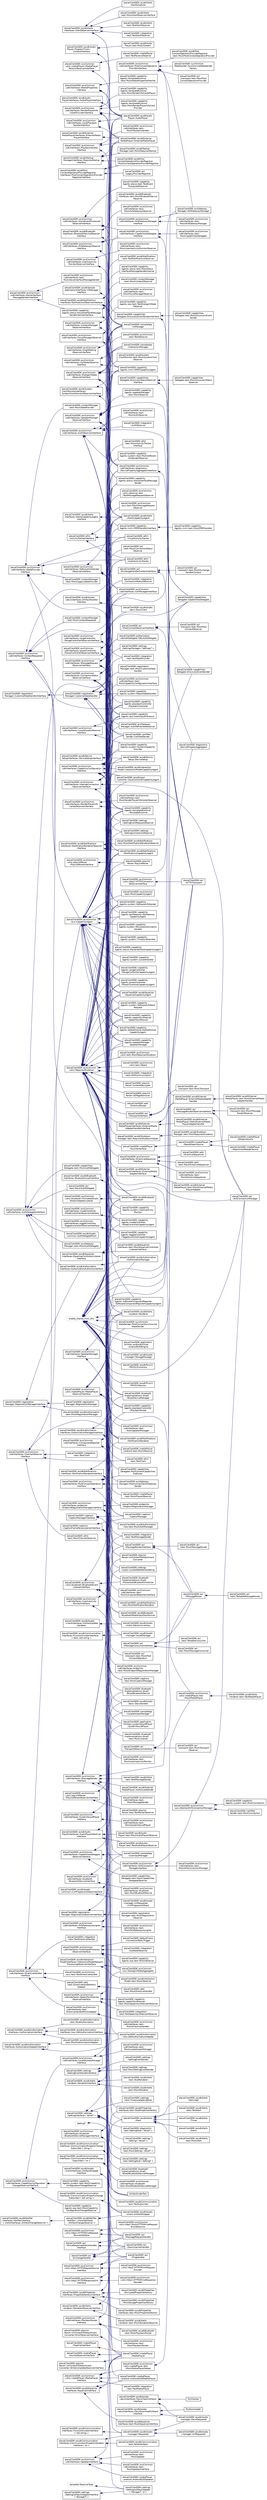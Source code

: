 digraph "Graphical Class Hierarchy"
{
  edge [fontname="Helvetica",fontsize="10",labelfontname="Helvetica",labelfontsize="10"];
  node [fontname="Helvetica",fontsize="10",shape=record];
  rankdir="LR";
  Node1594 [label="alexaClientSDK::afml\l::ActivityTrackerInterface",height=0.2,width=0.4,color="black", fillcolor="white", style="filled",URL="$classalexa_client_s_d_k_1_1afml_1_1_activity_tracker_interface.html"];
  Node1594 -> Node321 [dir="back",color="midnightblue",fontsize="10",style="solid",fontname="Helvetica"];
  Node321 [label="alexaClientSDK::afml\l::AudioActivityTracker",height=0.2,width=0.4,color="black", fillcolor="white", style="filled",URL="$classalexa_client_s_d_k_1_1afml_1_1_audio_activity_tracker.html"];
  Node1594 -> Node1595 [dir="back",color="midnightblue",fontsize="10",style="solid",fontname="Helvetica"];
  Node1595 [label="alexaClientSDK::afml\l::test::MockActivityTracker\lInterface",height=0.2,width=0.4,color="black", fillcolor="white", style="filled",URL="$classalexa_client_s_d_k_1_1afml_1_1test_1_1_mock_activity_tracker_interface.html",tooltip="A test observer that mocks out the ActivityTrackerInterface#notifyOfActivityUpdates() call..."];
  Node1594 -> Node322 [dir="back",color="midnightblue",fontsize="10",style="solid",fontname="Helvetica"];
  Node322 [label="alexaClientSDK::afml\l::VisualActivityTracker",height=0.2,width=0.4,color="black", fillcolor="white", style="filled",URL="$classalexa_client_s_d_k_1_1afml_1_1_visual_activity_tracker.html"];
  Node1582 [label="alexaClientSDK::acsdkAlerts\lInterfaces::AlertObserverInterface",height=0.2,width=0.4,color="black", fillcolor="white", style="filled",URL="$classalexa_client_s_d_k_1_1acsdk_alerts_interfaces_1_1_alert_observer_interface.html"];
  Node1582 -> Node299 [dir="back",color="midnightblue",fontsize="10",style="solid",fontname="Helvetica"];
  Node299 [label="alexaClientSDK::acsdkAlerts\l::AlertsCapabilityAgent",height=0.2,width=0.4,color="black", fillcolor="white", style="filled",URL="$classalexa_client_s_d_k_1_1acsdk_alerts_1_1_alerts_capability_agent.html"];
  Node1582 -> Node1583 [dir="back",color="midnightblue",fontsize="10",style="solid",fontname="Helvetica"];
  Node1583 [label="alexaClientSDK::acsdkAlerts\l::AlertScheduler",height=0.2,width=0.4,color="black", fillcolor="white", style="filled",URL="$classalexa_client_s_d_k_1_1acsdk_alerts_1_1_alert_scheduler.html"];
  Node1582 -> Node1584 [dir="back",color="midnightblue",fontsize="10",style="solid",fontname="Helvetica"];
  Node1584 [label="alexaClientSDK::acsdkAlerts\l::test::MockAlertObserverInterface",height=0.2,width=0.4,color="black", fillcolor="white", style="filled",URL="$classalexa_client_s_d_k_1_1acsdk_alerts_1_1test_1_1_mock_alert_observer_interface.html"];
  Node1582 -> Node1585 [dir="back",color="midnightblue",fontsize="10",style="solid",fontname="Helvetica"];
  Node1585 [label="alexaClientSDK::acsdkAlerts\l::test::TestAlertObserver",height=0.2,width=0.4,color="black", fillcolor="white", style="filled",URL="$classalexa_client_s_d_k_1_1acsdk_alerts_1_1test_1_1_test_alert_observer.html"];
  Node1582 -> Node374 [dir="back",color="midnightblue",fontsize="10",style="solid",fontname="Helvetica"];
  Node374 [label="alexaClientSDK::avsCommon\l::sdkInterfaces::diagnostics\l::DevicePropertyAggregatorInterface",height=0.2,width=0.4,color="black", fillcolor="white", style="filled",URL="$classalexa_client_s_d_k_1_1avs_common_1_1sdk_interfaces_1_1diagnostics_1_1_device_property_aggregator_interface.html"];
  Node374 -> Node375 [dir="back",color="midnightblue",fontsize="10",style="solid",fontname="Helvetica"];
  Node375 [label="alexaClientSDK::diagnostics\l::DevicePropertyAggregator",height=0.2,width=0.4,color="black", fillcolor="white", style="filled",URL="$classalexa_client_s_d_k_1_1diagnostics_1_1_device_property_aggregator.html"];
  Node1582 -> Node1586 [dir="back",color="midnightblue",fontsize="10",style="solid",fontname="Helvetica"];
  Node1586 [label="alexaClientSDK::integration\l::test::TestAlertObserver",height=0.2,width=0.4,color="black", fillcolor="white", style="filled",URL="$classalexa_client_s_d_k_1_1integration_1_1test_1_1_test_alert_observer.html"];
  Node1578 [label="alexaClientSDK::acsdkAlerts\lInterfaces::AlertsCapabilityAgent\lInterface",height=0.2,width=0.4,color="black", fillcolor="white", style="filled",URL="$classalexa_client_s_d_k_1_1acsdk_alerts_interfaces_1_1_alerts_capability_agent_interface.html"];
  Node1578 -> Node299 [dir="back",color="midnightblue",fontsize="10",style="solid",fontname="Helvetica"];
  Node1570 [label="alexaClientSDK::avsCommon\l::sdkInterfaces::AlexaEventProcessed\lObserverInterface",height=0.2,width=0.4,color="black", fillcolor="white", style="filled",URL="$classalexa_client_s_d_k_1_1avs_common_1_1sdk_interfaces_1_1_alexa_event_processed_observer_interface.html"];
  Node1570 -> Node1268 [dir="back",color="midnightblue",fontsize="10",style="solid",fontname="Helvetica"];
  Node1268 [label="alexaClientSDK::avsCommon\l::sdkInterfaces::CapabilitiesDelegate\lInterface",height=0.2,width=0.4,color="black", fillcolor="white", style="filled",URL="$classalexa_client_s_d_k_1_1avs_common_1_1sdk_interfaces_1_1_capabilities_delegate_interface.html"];
  Node1268 -> Node1269 [dir="back",color="midnightblue",fontsize="10",style="solid",fontname="Helvetica"];
  Node1269 [label="alexaClientSDK::avsCommon\l::sdkInterfaces::test::\lMockCapabilitiesDelegate",height=0.2,width=0.4,color="black", fillcolor="white", style="filled",URL="$classalexa_client_s_d_k_1_1avs_common_1_1sdk_interfaces_1_1test_1_1_mock_capabilities_delegate.html",tooltip="Mock class that implements the CapabilitiesDelegateInterface. "];
  Node1268 -> Node485 [dir="back",color="midnightblue",fontsize="10",style="solid",fontname="Helvetica"];
  Node485 [label="alexaClientSDK::capabilities\lDelegate::CapabilitiesDelegate",height=0.2,width=0.4,color="black", fillcolor="white", style="filled",URL="$classalexa_client_s_d_k_1_1capabilities_delegate_1_1_capabilities_delegate.html"];
  Node1570 -> Node1452 [dir="back",color="midnightblue",fontsize="10",style="solid",fontname="Helvetica"];
  Node1452 [label="alexaClientSDK::capabilities\lDelegate::DiscoveryEventSenderInterface",height=0.2,width=0.4,color="black", fillcolor="white", style="filled",URL="$classalexa_client_s_d_k_1_1capabilities_delegate_1_1_discovery_event_sender_interface.html"];
  Node1452 -> Node1141 [dir="back",color="midnightblue",fontsize="10",style="solid",fontname="Helvetica"];
  Node1141 [label="alexaClientSDK::capabilities\lDelegate::DiscoveryEventSender",height=0.2,width=0.4,color="black", fillcolor="white", style="filled",URL="$classalexa_client_s_d_k_1_1capabilities_delegate_1_1_discovery_event_sender.html"];
  Node1452 -> Node1453 [dir="back",color="midnightblue",fontsize="10",style="solid",fontname="Helvetica"];
  Node1453 [label="alexaClientSDK::capabilities\lDelegate::test::MockDiscoveryEvent\lSender",height=0.2,width=0.4,color="black", fillcolor="white", style="filled",URL="$classalexa_client_s_d_k_1_1capabilities_delegate_1_1test_1_1_mock_discovery_event_sender.html"];
  Node1570 -> Node1571 [dir="back",color="midnightblue",fontsize="10",style="solid",fontname="Helvetica"];
  Node1571 [label="alexaClientSDK::capability\lAgents::alexa::test::TestEvent\lProcessedObserver",height=0.2,width=0.4,color="black", fillcolor="white", style="filled",URL="$classalexa_client_s_d_k_1_1capability_agents_1_1alexa_1_1test_1_1_test_event_processed_observer.html",tooltip="A test EventProcessedObserver. "];
  Node1566 [label="alexaClientSDK::avsCommon\l::sdkInterfaces::AlexaInterface\lMessageSenderInterface",height=0.2,width=0.4,color="black", fillcolor="white", style="filled",URL="$classalexa_client_s_d_k_1_1avs_common_1_1sdk_interfaces_1_1_alexa_interface_message_sender_interface.html"];
  Node1566 -> Node1567 [dir="back",color="midnightblue",fontsize="10",style="solid",fontname="Helvetica"];
  Node1567 [label="alexaClientSDK::avsCommon\l::sdkInterfaces::test::\lMockAlexaInterfaceMessageSender",height=0.2,width=0.4,color="black", fillcolor="white", style="filled",URL="$classalexa_client_s_d_k_1_1avs_common_1_1sdk_interfaces_1_1test_1_1_mock_alexa_interface_message_sender.html",tooltip="Mock class that implements the AlexaInterfaceResponseSender. "];
  Node1566 -> Node1568 [dir="back",color="midnightblue",fontsize="10",style="solid",fontname="Helvetica"];
  Node1568 [label="alexaClientSDK::capability\lAgents::alexa::AlexaInterfaceMessage\lSenderInternalInterface",height=0.2,width=0.4,color="black", fillcolor="white", style="filled",URL="$classalexa_client_s_d_k_1_1capability_agents_1_1alexa_1_1_alexa_interface_message_sender_internal_interface.html"];
  Node1568 -> Node486 [dir="back",color="midnightblue",fontsize="10",style="solid",fontname="Helvetica"];
  Node486 [label="alexaClientSDK::capability\lAgents::alexa::AlexaInterfaceMessage\lSender",height=0.2,width=0.4,color="black", fillcolor="white", style="filled",URL="$classalexa_client_s_d_k_1_1capability_agents_1_1alexa_1_1_alexa_interface_message_sender.html"];
  Node1568 -> Node1569 [dir="back",color="midnightblue",fontsize="10",style="solid",fontname="Helvetica"];
  Node1569 [label="alexaClientSDK::capability\lAgents::alexa::test::MockAlexa\lInterfaceMessageSenderInternal",height=0.2,width=0.4,color="black", fillcolor="white", style="filled",URL="$classalexa_client_s_d_k_1_1capability_agents_1_1alexa_1_1test_1_1_mock_alexa_interface_message_sender_internal.html",tooltip="A mock MockAlexaInterfaceMessageSenderInternal. "];
  Node1517 [label="alexaClientSDK::acsdkAssets\l::davsInterfaces::ArtifactHandler\lInterface",height=0.2,width=0.4,color="black", fillcolor="white", style="filled",URL="$classalexa_client_s_d_k_1_1acsdk_assets_1_1davs_interfaces_1_1_artifact_handler_interface.html"];
  Node1517 -> Node912 [dir="back",color="midnightblue",fontsize="10",style="solid",fontname="Helvetica"];
  Node912 [label="alexaClientSDK::acsdkAssets\l::davs::DavsClient",height=0.2,width=0.4,color="black", fillcolor="white", style="filled",URL="$classalexa_client_s_d_k_1_1acsdk_assets_1_1davs_1_1_davs_client.html"];
  Node1513 [label="alexaClientSDK::acsdkAssets\l::clientInterfaces::ArtifactUpdate\lValidator",height=0.2,width=0.4,color="black", fillcolor="white", style="filled",URL="$classalexa_client_s_d_k_1_1acsdk_assets_1_1client_interfaces_1_1_artifact_update_validator.html"];
  Node1513 -> Node1128 [dir="back",color="midnightblue",fontsize="10",style="solid",fontname="Helvetica"];
  Node1128 [label="alexaClientSDK::acsdkAssets\l::client::GenericInventory",height=0.2,width=0.4,color="black", fillcolor="white", style="filled",URL="$classalexa_client_s_d_k_1_1acsdk_assets_1_1client_1_1_generic_inventory.html"];
  Node1510 [label="alexaClientSDK::acsdkAssets\l::clientInterfaces::ArtifactWrapper\lInterface",height=0.2,width=0.4,color="black", fillcolor="white", style="filled",URL="$classalexa_client_s_d_k_1_1acsdk_assets_1_1client_interfaces_1_1_artifact_wrapper_interface.html"];
  Node1510 -> Node684 [dir="back",color="midnightblue",fontsize="10",style="solid",fontname="Helvetica"];
  Node684 [label="alexaClientSDK::acsdkAssets\l::client::ArtifactWrapper",height=0.2,width=0.4,color="black", fillcolor="white", style="filled",URL="$classalexa_client_s_d_k_1_1acsdk_assets_1_1client_1_1_artifact_wrapper.html"];
  Node1470 [label="alexaClientSDK::avsCommon\l::sdkInterfaces::AudioInputProcessor\lObserverInterface",height=0.2,width=0.4,color="black", fillcolor="white", style="filled",URL="$classalexa_client_s_d_k_1_1avs_common_1_1sdk_interfaces_1_1_audio_input_processor_observer_interface.html",tooltip="A state observer for an AudioInputProcessor. "];
  Node1470 -> Node358 [dir="back",color="midnightblue",fontsize="10",style="solid",fontname="Helvetica"];
  Node358 [label="alexaClientSDK::avsCommon\l::avs::DialogUXStateAggregator",height=0.2,width=0.4,color="black", fillcolor="white", style="filled",URL="$classalexa_client_s_d_k_1_1avs_common_1_1avs_1_1_dialog_u_x_state_aggregator.html"];
  Node1470 -> Node1471 [dir="back",color="midnightblue",fontsize="10",style="solid",fontname="Helvetica"];
  Node1471 [label="alexaClientSDK::capability\lAgents::aip::test::MockObserver",height=0.2,width=0.4,color="black", fillcolor="white", style="filled",URL="$classalexa_client_s_d_k_1_1capability_agents_1_1aip_1_1test_1_1_mock_observer.html",tooltip="Mock class that implements the Observer. "];
  Node1470 -> Node1472 [dir="back",color="midnightblue",fontsize="10",style="solid",fontname="Helvetica"];
  Node1472 [label="alexaClientSDK::defaultClient\l::ConnectionRetryTrigger",height=0.2,width=0.4,color="black", fillcolor="white", style="filled",URL="$classalexa_client_s_d_k_1_1default_client_1_1_connection_retry_trigger.html"];
  Node1470 -> Node1473 [dir="back",color="midnightblue",fontsize="10",style="solid",fontname="Helvetica"];
  Node1473 [label="alexaClientSDK::integration\l::AipStateObserver",height=0.2,width=0.4,color="black", fillcolor="white", style="filled",URL="$classalexa_client_s_d_k_1_1integration_1_1_aip_state_observer.html"];
  Node1465 [label="alexaClientSDK::acsdkAudio\lPlayerInterfaces::AudioPlayerInterface",height=0.2,width=0.4,color="black", fillcolor="white", style="filled",URL="$classalexa_client_s_d_k_1_1acsdk_audio_player_interfaces_1_1_audio_player_interface.html"];
  Node1465 -> Node324 [dir="back",color="midnightblue",fontsize="10",style="solid",fontname="Helvetica"];
  Node324 [label="alexaClientSDK::acsdkAudio\lPlayer::AudioPlayer",height=0.2,width=0.4,color="black", fillcolor="white", style="filled",URL="$classalexa_client_s_d_k_1_1acsdk_audio_player_1_1_audio_player.html"];
  Node1462 [label="alexaClientSDK::acsdkAudio\lPlayerInterfaces::AudioPlayerObserver\lInterface",height=0.2,width=0.4,color="black", fillcolor="white", style="filled",URL="$classalexa_client_s_d_k_1_1acsdk_audio_player_interfaces_1_1_audio_player_observer_interface.html"];
  Node1462 -> Node1463 [dir="back",color="midnightblue",fontsize="10",style="solid",fontname="Helvetica"];
  Node1463 [label="alexaClientSDK::acsdkAudio\lPlayer::test::MockAudioPlayerObserver",height=0.2,width=0.4,color="black", fillcolor="white", style="filled",URL="$classalexa_client_s_d_k_1_1acsdk_audio_player_1_1test_1_1_mock_audio_player_observer.html"];
  Node1462 -> Node1464 [dir="back",color="midnightblue",fontsize="10",style="solid",fontname="Helvetica"];
  Node1464 [label="alexaClientSDK::acsdkAudio\lPlayer::test::TestAudioPlayerObserver",height=0.2,width=0.4,color="black", fillcolor="white", style="filled",URL="$classalexa_client_s_d_k_1_1acsdk_audio_player_1_1test_1_1_test_audio_player_observer.html"];
  Node1462 -> Node374 [dir="back",color="midnightblue",fontsize="10",style="solid",fontname="Helvetica"];
  Node1456 [label="alexaClientSDK::avsCommon\l::sdkInterfaces::AuthDelegateInterface",height=0.2,width=0.4,color="black", fillcolor="white", style="filled",URL="$classalexa_client_s_d_k_1_1avs_common_1_1sdk_interfaces_1_1_auth_delegate_interface.html"];
  Node1456 -> Node1457 [dir="back",color="midnightblue",fontsize="10",style="solid",fontname="Helvetica"];
  Node1457 [label="alexaClientSDK::acl\l::test::MockAuthDelegate",height=0.2,width=0.4,color="black", fillcolor="white", style="filled",URL="$classalexa_client_s_d_k_1_1acl_1_1test_1_1_mock_auth_delegate.html"];
  Node1456 -> Node1458 [dir="back",color="midnightblue",fontsize="10",style="solid",fontname="Helvetica"];
  Node1458 [label="alexaClientSDK::acsdkAssets\l::common::AuthDelegateMock",height=0.2,width=0.4,color="black", fillcolor="white", style="filled",URL="$classalexa_client_s_d_k_1_1acsdk_assets_1_1common_1_1_auth_delegate_mock.html"];
  Node1456 -> Node538 [dir="back",color="midnightblue",fontsize="10",style="solid",fontname="Helvetica"];
  Node538 [label="alexaClientSDK::acsdkAuthorization\lInterfaces::AuthorizationAuthorityInterface",height=0.2,width=0.4,color="black", fillcolor="white", style="filled",URL="$classalexa_client_s_d_k_1_1acsdk_authorization_interfaces_1_1_authorization_authority_interface.html"];
  Node538 -> Node467 [dir="back",color="midnightblue",fontsize="10",style="solid",fontname="Helvetica"];
  Node467 [label="alexaClientSDK::acsdkAuthorization\l::AuthorizationManager",height=0.2,width=0.4,color="black", fillcolor="white", style="filled",URL="$classalexa_client_s_d_k_1_1acsdk_authorization_1_1_authorization_manager.html"];
  Node1456 -> Node1228 [dir="back",color="midnightblue",fontsize="10",style="solid",fontname="Helvetica"];
  Node1228 [label="alexaClientSDK::authorization\l::cblAuthDelegate::CBLAuthDelegate",height=0.2,width=0.4,color="black", fillcolor="white", style="filled",URL="$classalexa_client_s_d_k_1_1authorization_1_1cbl_auth_delegate_1_1_c_b_l_auth_delegate.html"];
  Node1456 -> Node1459 [dir="back",color="midnightblue",fontsize="10",style="solid",fontname="Helvetica"];
  Node1459 [label="alexaClientSDK::avsGateway\lManager::test::MockAuthDelegate",height=0.2,width=0.4,color="black", fillcolor="white", style="filled",URL="$classalexa_client_s_d_k_1_1avs_gateway_manager_1_1test_1_1_mock_auth_delegate.html"];
  Node1456 -> Node1460 [dir="back",color="midnightblue",fontsize="10",style="solid",fontname="Helvetica"];
  Node1460 [label="alexaClientSDK::capabilities\lDelegate::test::MockAuthDelegate",height=0.2,width=0.4,color="black", fillcolor="white", style="filled",URL="$classalexa_client_s_d_k_1_1capabilities_delegate_1_1test_1_1_mock_auth_delegate.html"];
  Node1450 [label="alexaClientSDK::avsCommon\l::sdkInterfaces::AuthObserverInterface",height=0.2,width=0.4,color="black", fillcolor="white", style="filled",URL="$classalexa_client_s_d_k_1_1avs_common_1_1sdk_interfaces_1_1_auth_observer_interface.html"];
  Node1450 -> Node464 [dir="back",color="midnightblue",fontsize="10",style="solid",fontname="Helvetica"];
  Node464 [label="alexaClientSDK::acl\l::HTTP2Transport",height=0.2,width=0.4,color="black", fillcolor="white", style="filled",URL="$classalexa_client_s_d_k_1_1acl_1_1_h_t_t_p2_transport.html"];
  Node1450 -> Node374 [dir="back",color="midnightblue",fontsize="10",style="solid",fontname="Helvetica"];
  Node1450 -> Node1451 [dir="back",color="midnightblue",fontsize="10",style="solid",fontname="Helvetica"];
  Node1451 [label="alexaClientSDK::avsCommon\l::sdkInterfaces::test::\lMockAuthObserver",height=0.2,width=0.4,color="black", fillcolor="white", style="filled",URL="$classalexa_client_s_d_k_1_1avs_common_1_1sdk_interfaces_1_1test_1_1_mock_auth_observer.html",tooltip="A mock object that implements the AuthObserverInterface. "];
  Node1450 -> Node1138 [dir="back",color="midnightblue",fontsize="10",style="solid",fontname="Helvetica"];
  Node1138 [label="alexaClientSDK::avsGateway\lManager::AuthRefreshedObserver",height=0.2,width=0.4,color="black", fillcolor="white", style="filled",URL="$classalexa_client_s_d_k_1_1avs_gateway_manager_1_1_auth_refreshed_observer.html"];
  Node1450 -> Node1452 [dir="back",color="midnightblue",fontsize="10",style="solid",fontname="Helvetica"];
  Node1450 -> Node1454 [dir="back",color="midnightblue",fontsize="10",style="solid",fontname="Helvetica"];
  Node1454 [label="alexaClientSDK::integration\l::AuthObserver",height=0.2,width=0.4,color="black", fillcolor="white", style="filled",URL="$classalexa_client_s_d_k_1_1integration_1_1_auth_observer.html"];
  Node1450 -> Node36 [dir="back",color="midnightblue",fontsize="10",style="solid",fontname="Helvetica"];
  Node36 [label="alexaClientSDK::sampleApp\l::UIManager",height=0.2,width=0.4,color="black", fillcolor="white", style="filled",URL="$classalexa_client_s_d_k_1_1sample_app_1_1_u_i_manager.html"];
  Node1450 -> Node535 [dir="back",color="midnightblue",fontsize="10",style="solid",fontname="Helvetica"];
  Node535 [label="alexaClientSDK::sampleApp\l::UserInputManager",height=0.2,width=0.4,color="black", fillcolor="white", style="filled",URL="$classalexa_client_s_d_k_1_1sample_app_1_1_user_input_manager.html",tooltip="Observes user input from the console and notifies the interaction manager of the user&#39;s intentions..."];
  Node1449 [label="alexaClientSDK::acsdkAuthorization\lInterfaces::AuthorizationAdapterInterface",height=0.2,width=0.4,color="black", fillcolor="white", style="filled",URL="$classalexa_client_s_d_k_1_1acsdk_authorization_interfaces_1_1_authorization_adapter_interface.html"];
  Node1449 -> Node1131 [dir="back",color="midnightblue",fontsize="10",style="solid",fontname="Helvetica"];
  Node1131 [label="alexaClientSDK::acsdkAuthorization\l::lwa::LWAAuthorizationAdapter",height=0.2,width=0.4,color="black", fillcolor="white", style="filled",URL="$classalexa_client_s_d_k_1_1acsdk_authorization_1_1lwa_1_1_l_w_a_authorization_adapter.html"];
  Node1449 -> Node1446 [dir="back",color="midnightblue",fontsize="10",style="solid",fontname="Helvetica"];
  Node1446 [label="alexaClientSDK::acsdkAuthorization\l::test::MockAuthorizationAdapter",height=0.2,width=0.4,color="black", fillcolor="white", style="filled",URL="$classalexa_client_s_d_k_1_1acsdk_authorization_1_1test_1_1_mock_authorization_adapter.html",tooltip="Mock class implementing the adapter. "];
  Node1445 [label="alexaClientSDK::acsdkAuthorization\lInterfaces::AuthorizationInterface",height=0.2,width=0.4,color="black", fillcolor="white", style="filled",URL="$classalexa_client_s_d_k_1_1acsdk_authorization_interfaces_1_1_authorization_interface.html"];
  Node1445 -> Node1446 [dir="back",color="midnightblue",fontsize="10",style="solid",fontname="Helvetica"];
  Node1445 -> Node1447 [dir="back",color="midnightblue",fontsize="10",style="solid",fontname="Helvetica"];
  Node1447 [label="alexaClientSDK::acsdkAuthorization\l::test::StubAuthorization",height=0.2,width=0.4,color="black", fillcolor="white", style="filled",URL="$classalexa_client_s_d_k_1_1acsdk_authorization_1_1test_1_1_stub_authorization.html",tooltip="Class to implement AuthorizationInterface, which is used to retrieve the id. "];
  Node1445 -> Node1448 [dir="back",color="midnightblue",fontsize="10",style="solid",fontname="Helvetica"];
  Node1448 [label="alexaClientSDK::acsdkAuthorization\lInterfaces::lwa::LWAAuthorizationInterface",height=0.2,width=0.4,color="black", fillcolor="white", style="filled",URL="$classalexa_client_s_d_k_1_1acsdk_authorization_interfaces_1_1lwa_1_1_l_w_a_authorization_interface.html"];
  Node1448 -> Node1131 [dir="back",color="midnightblue",fontsize="10",style="solid",fontname="Helvetica"];
  Node1443 [label="alexaClientSDK::acsdkAuthorization\lInterfaces::AuthorizationManagerInterface",height=0.2,width=0.4,color="black", fillcolor="white", style="filled",URL="$classalexa_client_s_d_k_1_1acsdk_authorization_interfaces_1_1_authorization_manager_interface.html"];
  Node1443 -> Node467 [dir="back",color="midnightblue",fontsize="10",style="solid",fontname="Helvetica"];
  Node1443 -> Node1444 [dir="back",color="midnightblue",fontsize="10",style="solid",fontname="Helvetica"];
  Node1444 [label="alexaClientSDK::acsdkAuthorization\l::lwa::test::MockAuthManager",height=0.2,width=0.4,color="black", fillcolor="white", style="filled",URL="$classalexa_client_s_d_k_1_1acsdk_authorization_1_1lwa_1_1test_1_1_mock_auth_manager.html",tooltip="A mock AuthorizationManager. "];
  Node1437 [label="alexaClientSDK::avsCommon\l::sdkInterfaces::AVSGatewayAssigner\lInterface",height=0.2,width=0.4,color="black", fillcolor="white", style="filled",URL="$classalexa_client_s_d_k_1_1avs_common_1_1sdk_interfaces_1_1_a_v_s_gateway_assigner_interface.html"];
  Node1437 -> Node800 [dir="back",color="midnightblue",fontsize="10",style="solid",fontname="Helvetica"];
  Node800 [label="alexaClientSDK::avsCommon\l::sdkInterfaces::AVSConnection\lManagerInterface",height=0.2,width=0.4,color="black", fillcolor="white", style="filled",URL="$classalexa_client_s_d_k_1_1avs_common_1_1sdk_interfaces_1_1_a_v_s_connection_manager_interface.html"];
  Node800 -> Node801 [dir="back",color="midnightblue",fontsize="10",style="solid",fontname="Helvetica"];
  Node801 [label="alexaClientSDK::avsCommon\l::avs::AbstractAVSConnectionManager",height=0.2,width=0.4,color="black", fillcolor="white", style="filled",URL="$classalexa_client_s_d_k_1_1avs_common_1_1avs_1_1_abstract_a_v_s_connection_manager.html"];
  Node801 -> Node460 [dir="back",color="midnightblue",fontsize="10",style="solid",fontname="Helvetica"];
  Node460 [label="alexaClientSDK::acl\l::AVSConnectionManager",height=0.2,width=0.4,color="black", fillcolor="white", style="filled",URL="$classalexa_client_s_d_k_1_1acl_1_1_a_v_s_connection_manager.html"];
  Node801 -> Node802 [dir="back",color="midnightblue",fontsize="10",style="solid",fontname="Helvetica"];
  Node802 [label="alexaClientSDK::capability\lAgents::system::test::MockConnection",height=0.2,width=0.4,color="black", fillcolor="white", style="filled",URL="$classalexa_client_s_d_k_1_1capability_agents_1_1system_1_1test_1_1_mock_connection.html"];
  Node801 -> Node803 [dir="back",color="midnightblue",fontsize="10",style="solid",fontname="Helvetica"];
  Node803 [label="alexaClientSDK::certified\lSender::test::MockConnection",height=0.2,width=0.4,color="black", fillcolor="white", style="filled",URL="$classalexa_client_s_d_k_1_1certified_sender_1_1test_1_1_mock_connection.html"];
  Node800 -> Node804 [dir="back",color="midnightblue",fontsize="10",style="solid",fontname="Helvetica"];
  Node804 [label="alexaClientSDK::avsCommon\l::sdkInterfaces::test::\lMockAVSConnectionManager",height=0.2,width=0.4,color="black", fillcolor="white", style="filled",URL="$classalexa_client_s_d_k_1_1avs_common_1_1sdk_interfaces_1_1test_1_1_mock_a_v_s_connection_manager.html",tooltip="Mock class that implements AVSCOnnectionManagerInterface. "];
  Node1437 -> Node1438 [dir="back",color="midnightblue",fontsize="10",style="solid",fontname="Helvetica"];
  Node1438 [label="alexaClientSDK::avsCommon\l::sdkInterfaces::test::\lMockAVSGatewayAssigner",height=0.2,width=0.4,color="black", fillcolor="white", style="filled",URL="$classalexa_client_s_d_k_1_1avs_common_1_1sdk_interfaces_1_1test_1_1_mock_a_v_s_gateway_assigner.html"];
  Node1435 [label="alexaClientSDK::avsCommon\l::sdkInterfaces::AVSGatewayManager\lInterface",height=0.2,width=0.4,color="black", fillcolor="white", style="filled",URL="$classalexa_client_s_d_k_1_1avs_common_1_1sdk_interfaces_1_1_a_v_s_gateway_manager_interface.html"];
  Node1435 -> Node1436 [dir="back",color="midnightblue",fontsize="10",style="solid",fontname="Helvetica"];
  Node1436 [label="alexaClientSDK::avsCommon\l::sdkInterfaces::test::\lMockAVSGatewayManager",height=0.2,width=0.4,color="black", fillcolor="white", style="filled",URL="$classalexa_client_s_d_k_1_1avs_common_1_1sdk_interfaces_1_1test_1_1_mock_a_v_s_gateway_manager.html"];
  Node1435 -> Node599 [dir="back",color="midnightblue",fontsize="10",style="solid",fontname="Helvetica"];
  Node599 [label="alexaClientSDK::avsGateway\lManager::AVSGatewayManager",height=0.2,width=0.4,color="black", fillcolor="white", style="filled",URL="$classalexa_client_s_d_k_1_1avs_gateway_manager_1_1_a_v_s_gateway_manager.html"];
  Node1430 [label="alexaClientSDK::avsCommon\l::sdkInterfaces::AVSGatewayObserver\lInterface",height=0.2,width=0.4,color="black", fillcolor="white", style="filled",URL="$classalexa_client_s_d_k_1_1avs_common_1_1sdk_interfaces_1_1_a_v_s_gateway_observer_interface.html"];
  Node1430 -> Node331 [dir="back",color="midnightblue",fontsize="10",style="solid",fontname="Helvetica"];
  Node331 [label="alexaClientSDK::avsCommon\l::sdkInterfaces::CallManagerInterface",height=0.2,width=0.4,color="black", fillcolor="white", style="filled",URL="$classalexa_client_s_d_k_1_1avs_common_1_1sdk_interfaces_1_1_call_manager_interface.html"];
  Node1430 -> Node1268 [dir="back",color="midnightblue",fontsize="10",style="solid",fontname="Helvetica"];
  Node1430 -> Node1431 [dir="back",color="midnightblue",fontsize="10",style="solid",fontname="Helvetica"];
  Node1431 [label="alexaClientSDK::avsCommon\l::sdkInterfaces::test::\lMockAVSGatewayObserver",height=0.2,width=0.4,color="black", fillcolor="white", style="filled",URL="$classalexa_client_s_d_k_1_1avs_common_1_1sdk_interfaces_1_1test_1_1_mock_a_v_s_gateway_observer.html"];
  Node1416 [label="alexaClientSDK::avsCommon\l::sdkInterfaces::bluetooth\l::BluetoothDeviceInterface",height=0.2,width=0.4,color="black", fillcolor="white", style="filled",URL="$classalexa_client_s_d_k_1_1avs_common_1_1sdk_interfaces_1_1bluetooth_1_1_bluetooth_device_interface.html",tooltip="Represents a Bluetooth Device. "];
  Node1416 -> Node1417 [dir="back",color="midnightblue",fontsize="10",style="solid",fontname="Helvetica"];
  Node1417 [label="alexaClientSDK::avsCommon\l::sdkInterfaces::bluetooth\l::test::MockBluetoothDevice",height=0.2,width=0.4,color="black", fillcolor="white", style="filled",URL="$classalexa_client_s_d_k_1_1avs_common_1_1sdk_interfaces_1_1bluetooth_1_1test_1_1_mock_bluetooth_device.html"];
  Node1416 -> Node1139 [dir="back",color="midnightblue",fontsize="10",style="solid",fontname="Helvetica"];
  Node1139 [label="alexaClientSDK::bluetooth\lImplementations::blueZ\l::BlueZBluetoothDevice",height=0.2,width=0.4,color="black", fillcolor="white", style="filled",URL="$classalexa_client_s_d_k_1_1bluetooth_implementations_1_1blue_z_1_1_blue_z_bluetooth_device.html",tooltip="A BlueZ implementation of the BluetoothDeviceInterface. "];
  Node1413 [label="alexaClientSDK::avsCommon\l::sdkInterfaces::bluetooth\l::BluetoothDeviceManagerInterface",height=0.2,width=0.4,color="black", fillcolor="white", style="filled",URL="$classalexa_client_s_d_k_1_1avs_common_1_1sdk_interfaces_1_1bluetooth_1_1_bluetooth_device_manager_interface.html"];
  Node1413 -> Node1414 [dir="back",color="midnightblue",fontsize="10",style="solid",fontname="Helvetica"];
  Node1414 [label="alexaClientSDK::avsCommon\l::sdkInterfaces::bluetooth\l::test::MockBluetoothDeviceManager",height=0.2,width=0.4,color="black", fillcolor="white", style="filled",URL="$classalexa_client_s_d_k_1_1avs_common_1_1sdk_interfaces_1_1bluetooth_1_1test_1_1_mock_bluetooth_device_manager.html"];
  Node1413 -> Node1415 [dir="back",color="midnightblue",fontsize="10",style="solid",fontname="Helvetica"];
  Node1415 [label="alexaClientSDK::bluetooth\lImplementations::blueZ\l::BlueZBluetoothDeviceManager",height=0.2,width=0.4,color="black", fillcolor="white", style="filled",URL="$classalexa_client_s_d_k_1_1bluetooth_implementations_1_1blue_z_1_1_blue_z_bluetooth_device_manager.html"];
  Node1413 -> Node484 [dir="back",color="midnightblue",fontsize="10",style="solid",fontname="Helvetica"];
  Node484 [label="alexaClientSDK::bluetooth\lImplementations::blueZ\l::BlueZDeviceManager",height=0.2,width=0.4,color="black", fillcolor="white", style="filled",URL="$classalexa_client_s_d_k_1_1bluetooth_implementations_1_1blue_z_1_1_blue_z_device_manager.html"];
  Node1411 [label="alexaClientSDK::acsdkBluetooth\lInterfaces::BluetoothDeviceObserver\lInterface",height=0.2,width=0.4,color="black", fillcolor="white", style="filled",URL="$classalexa_client_s_d_k_1_1acsdk_bluetooth_interfaces_1_1_bluetooth_device_observer_interface.html"];
  Node1411 -> Node1412 [dir="back",color="midnightblue",fontsize="10",style="solid",fontname="Helvetica"];
  Node1412 [label="alexaClientSDK::acsdkBluetooth\lInterfaces::test::MockBluetoothDevice\lObserver",height=0.2,width=0.4,color="black", fillcolor="white", style="filled",URL="$classalexa_client_s_d_k_1_1acsdk_bluetooth_interfaces_1_1test_1_1_mock_bluetooth_device_observer.html"];
  Node1411 -> Node36 [dir="back",color="midnightblue",fontsize="10",style="solid",fontname="Helvetica"];
  Node1399 [label="alexaClientSDK::avsCommon\l::utils::bluetooth::BluetoothEvent\lListenerInterface",height=0.2,width=0.4,color="black", fillcolor="white", style="filled",URL="$classalexa_client_s_d_k_1_1avs_common_1_1utils_1_1bluetooth_1_1_bluetooth_event_listener_interface.html"];
  Node1399 -> Node325 [dir="back",color="midnightblue",fontsize="10",style="solid",fontname="Helvetica"];
  Node325 [label="alexaClientSDK::acsdkBluetooth\l::Bluetooth",height=0.2,width=0.4,color="black", fillcolor="white", style="filled",URL="$classalexa_client_s_d_k_1_1acsdk_bluetooth_1_1_bluetooth.html"];
  Node1399 -> Node1132 [dir="back",color="midnightblue",fontsize="10",style="solid",fontname="Helvetica"];
  Node1132 [label="alexaClientSDK::acsdkBluetooth\l::BluetoothMediaInputTransformer",height=0.2,width=0.4,color="black", fillcolor="white", style="filled",URL="$classalexa_client_s_d_k_1_1acsdk_bluetooth_1_1_bluetooth_media_input_transformer.html"];
  Node1399 -> Node1140 [dir="back",color="midnightblue",fontsize="10",style="solid",fontname="Helvetica"];
  Node1140 [label="alexaClientSDK::bluetooth\lImplementations::blueZ\l::PulseAudioBluetoothInitializer",height=0.2,width=0.4,color="black", fillcolor="white", style="filled",URL="$classalexa_client_s_d_k_1_1bluetooth_implementations_1_1blue_z_1_1_pulse_audio_bluetooth_initializer.html"];
  Node1399 -> Node1400 [dir="back",color="midnightblue",fontsize="10",style="solid",fontname="Helvetica"];
  Node1400 [label="alexaClientSDK::bluetooth\lImplementations::blueZ\l::test::MockListener",height=0.2,width=0.4,color="black", fillcolor="white", style="filled",URL="$classalexa_client_s_d_k_1_1bluetooth_implementations_1_1blue_z_1_1test_1_1_mock_listener.html",tooltip="A mock listener for the BluetoothEventBus. "];
  Node1393 [label="alexaClientSDK::acsdkBluetooth\lInterfaces::BluetoothLocalInterface",height=0.2,width=0.4,color="black", fillcolor="white", style="filled",URL="$classalexa_client_s_d_k_1_1acsdk_bluetooth_interfaces_1_1_bluetooth_local_interface.html"];
  Node1393 -> Node325 [dir="back",color="midnightblue",fontsize="10",style="solid",fontname="Helvetica"];
  Node1365 [label="alexaClientSDK::avsCommon\l::sdkInterfaces::CallStateObserver\lInterface",height=0.2,width=0.4,color="black", fillcolor="white", style="filled",URL="$classalexa_client_s_d_k_1_1avs_common_1_1sdk_interfaces_1_1_call_state_observer_interface.html"];
  Node1365 -> Node24 [dir="back",color="midnightblue",fontsize="10",style="solid",fontname="Helvetica"];
  Node24 [label="alexaClientSDK::capability\lAgents::mrm::MRMCapabilityAgent",height=0.2,width=0.4,color="black", fillcolor="white", style="filled",URL="$classalexa_client_s_d_k_1_1capability_agents_1_1mrm_1_1_m_r_m_capability_agent.html"];
  Node1365 -> Node504 [dir="back",color="midnightblue",fontsize="10",style="solid",fontname="Helvetica"];
  Node504 [label="alexaClientSDK::sampleApp\l::InteractionManager",height=0.2,width=0.4,color="black", fillcolor="white", style="filled",URL="$classalexa_client_s_d_k_1_1sample_app_1_1_interaction_manager.html"];
  Node1363 [label="alexaClientSDK::avsCommon\l::sdkInterfaces::CapabilitiesDelegate\lObserverInterface",height=0.2,width=0.4,color="black", fillcolor="white", style="filled",URL="$classalexa_client_s_d_k_1_1avs_common_1_1sdk_interfaces_1_1_capabilities_delegate_observer_interface.html"];
  Node1363 -> Node1364 [dir="back",color="midnightblue",fontsize="10",style="solid",fontname="Helvetica"];
  Node1364 [label="alexaClientSDK::capabilities\lDelegate::test::MockCapabilities\lDelegateObserver",height=0.2,width=0.4,color="black", fillcolor="white", style="filled",URL="$classalexa_client_s_d_k_1_1capabilities_delegate_1_1test_1_1_mock_capabilities_delegate_observer.html"];
  Node1363 -> Node36 [dir="back",color="midnightblue",fontsize="10",style="solid",fontname="Helvetica"];
  Node1363 -> Node535 [dir="back",color="midnightblue",fontsize="10",style="solid",fontname="Helvetica"];
  Node1352 [label="alexaClientSDK::avsCommon\l::sdkInterfaces::CapabilityConfiguration\lChangeObserverInterface",height=0.2,width=0.4,color="black", fillcolor="white", style="filled",URL="$classalexa_client_s_d_k_1_1avs_common_1_1sdk_interfaces_1_1_capability_configuration_change_observer_interface.html"];
  Node1352 -> Node1353 [dir="back",color="midnightblue",fontsize="10",style="solid",fontname="Helvetica"];
  Node1353 [label="alexaClientSDK::avsCommon\l::sdkInterfaces::LocaleAssetsManager\lInterface",height=0.2,width=0.4,color="black", fillcolor="white", style="filled",URL="$classalexa_client_s_d_k_1_1avs_common_1_1sdk_interfaces_1_1_locale_assets_manager_interface.html"];
  Node1353 -> Node1354 [dir="back",color="midnightblue",fontsize="10",style="solid",fontname="Helvetica"];
  Node1354 [label="alexaClientSDK::avsCommon\l::sdkInterfaces::test::\lMockLocaleAssetsManager",height=0.2,width=0.4,color="black", fillcolor="white", style="filled",URL="$classalexa_client_s_d_k_1_1avs_common_1_1sdk_interfaces_1_1test_1_1_mock_locale_assets_manager.html"];
  Node1353 -> Node505 [dir="back",color="midnightblue",fontsize="10",style="solid",fontname="Helvetica"];
  Node505 [label="alexaClientSDK::sampleApp\l::LocaleAssetsManager",height=0.2,width=0.4,color="black", fillcolor="white", style="filled",URL="$classalexa_client_s_d_k_1_1sample_app_1_1_locale_assets_manager.html"];
  Node1352 -> Node1355 [dir="back",color="midnightblue",fontsize="10",style="solid",fontname="Helvetica"];
  Node1355 [label="alexaClientSDK::capability\lAgents::aip::test::MockCapability\lConfigurationChangeObserver",height=0.2,width=0.4,color="black", fillcolor="white", style="filled",URL="$classalexa_client_s_d_k_1_1capability_agents_1_1aip_1_1test_1_1_mock_capability_configuration_change_observer.html",tooltip="Mock class that implements the CapabilityConfigurationChangeObserverInterface. "];
  Node1352 -> Node1356 [dir="back",color="midnightblue",fontsize="10",style="solid",fontname="Helvetica"];
  Node1356 [label="alexaClientSDK::capability\lAgents::system::test::MockCapability\lConfigurationChangeObserver",height=0.2,width=0.4,color="black", fillcolor="white", style="filled",URL="$classalexa_client_s_d_k_1_1capability_agents_1_1system_1_1test_1_1_mock_capability_configuration_change_observer.html",tooltip="Mock class that implements the CapabilityConfigurationChangeObserverInterface. "];
  Node1350 [label="alexaClientSDK::avsCommon\l::sdkInterfaces::CapabilityConfiguration\lInterface",height=0.2,width=0.4,color="black", fillcolor="white", style="filled",URL="$classalexa_client_s_d_k_1_1avs_common_1_1sdk_interfaces_1_1_capability_configuration_interface.html"];
  Node1350 -> Node299 [dir="back",color="midnightblue",fontsize="10",style="solid",fontname="Helvetica"];
  Node1350 -> Node324 [dir="back",color="midnightblue",fontsize="10",style="solid",fontname="Helvetica"];
  Node1350 -> Node325 [dir="back",color="midnightblue",fontsize="10",style="solid",fontname="Helvetica"];
  Node1350 -> Node1133 [dir="back",color="midnightblue",fontsize="10",style="solid",fontname="Helvetica"];
  Node1133 [label="alexaClientSDK::acsdkDevice\lSetup::DeviceSetup",height=0.2,width=0.4,color="black", fillcolor="white", style="filled",URL="$classalexa_client_s_d_k_1_1acsdk_device_setup_1_1_device_setup.html"];
  Node1350 -> Node326 [dir="back",color="midnightblue",fontsize="10",style="solid",fontname="Helvetica"];
  Node326 [label="alexaClientSDK::acsdkEqualizer\l::EqualizerCapabilityAgent",height=0.2,width=0.4,color="black", fillcolor="white", style="filled",URL="$classalexa_client_s_d_k_1_1acsdk_equalizer_1_1_equalizer_capability_agent.html"];
  Node1350 -> Node327 [dir="back",color="midnightblue",fontsize="10",style="solid",fontname="Helvetica"];
  Node327 [label="alexaClientSDK::acsdkExternal\lMediaPlayer::ExternalMediaPlayer",height=0.2,width=0.4,color="black", fillcolor="white", style="filled",URL="$classalexa_client_s_d_k_1_1acsdk_external_media_player_1_1_external_media_player.html"];
  Node1350 -> Node328 [dir="back",color="midnightblue",fontsize="10",style="solid",fontname="Helvetica"];
  Node328 [label="alexaClientSDK::acsdkInput\lController::InputControllerCapabilityAgent",height=0.2,width=0.4,color="black", fillcolor="white", style="filled",URL="$classalexa_client_s_d_k_1_1acsdk_input_controller_1_1_input_controller_capability_agent.html"];
  Node1350 -> Node329 [dir="back",color="midnightblue",fontsize="10",style="solid",fontname="Helvetica"];
  Node329 [label="alexaClientSDK::acsdkInteraction\lModel::InteractionModelCapabilityAgent",height=0.2,width=0.4,color="black", fillcolor="white", style="filled",URL="$classalexa_client_s_d_k_1_1acsdk_interaction_model_1_1_interaction_model_capability_agent.html"];
  Node1350 -> Node330 [dir="back",color="midnightblue",fontsize="10",style="solid",fontname="Helvetica"];
  Node330 [label="alexaClientSDK::acsdkNotifications\l::NotificationsCapabilityAgent",height=0.2,width=0.4,color="black", fillcolor="white", style="filled",URL="$classalexa_client_s_d_k_1_1acsdk_notifications_1_1_notifications_capability_agent.html"];
  Node1350 -> Node321 [dir="back",color="midnightblue",fontsize="10",style="solid",fontname="Helvetica"];
  Node1350 -> Node322 [dir="back",color="midnightblue",fontsize="10",style="solid",fontname="Helvetica"];
  Node1350 -> Node1351 [dir="back",color="midnightblue",fontsize="10",style="solid",fontname="Helvetica"];
  Node1351 [label="alexaClientSDK::avsCommon\l::sdkInterfaces::test::\lMockCapabilityConfigurationInterface",height=0.2,width=0.4,color="black", fillcolor="white", style="filled",URL="$classalexa_client_s_d_k_1_1avs_common_1_1sdk_interfaces_1_1test_1_1_mock_capability_configuration_interface.html",tooltip="Mock class that implements the CapabilityConfigurationInterface. "];
  Node1350 -> Node333 [dir="back",color="midnightblue",fontsize="10",style="solid",fontname="Helvetica"];
  Node333 [label="alexaClientSDK::capability\lAgents::aip::AudioInputProcessor",height=0.2,width=0.4,color="black", fillcolor="white", style="filled",URL="$classalexa_client_s_d_k_1_1capability_agents_1_1aip_1_1_audio_input_processor.html"];
  Node1350 -> Node335 [dir="back",color="midnightblue",fontsize="10",style="solid",fontname="Helvetica"];
  Node335 [label="alexaClientSDK::capability\lAgents::apiGateway::ApiGateway\lCapabilityAgent",height=0.2,width=0.4,color="black", fillcolor="white", style="filled",URL="$classalexa_client_s_d_k_1_1capability_agents_1_1api_gateway_1_1_api_gateway_capability_agent.html"];
  Node1350 -> Node336 [dir="back",color="midnightblue",fontsize="10",style="solid",fontname="Helvetica"];
  Node336 [label="alexaClientSDK::capability\lAgents::doNotDisturb::DoNotDisturb\lCapabilityAgent",height=0.2,width=0.4,color="black", fillcolor="white", style="filled",URL="$classalexa_client_s_d_k_1_1capability_agents_1_1do_not_disturb_1_1_do_not_disturb_capability_agent.html"];
  Node1350 -> Node24 [dir="back",color="midnightblue",fontsize="10",style="solid",fontname="Helvetica"];
  Node1350 -> Node487 [dir="back",color="midnightblue",fontsize="10",style="solid",fontname="Helvetica"];
  Node487 [label="alexaClientSDK::capability\lAgents::playbackController\l::PlaybackController",height=0.2,width=0.4,color="black", fillcolor="white", style="filled",URL="$classalexa_client_s_d_k_1_1capability_agents_1_1playback_controller_1_1_playback_controller.html"];
  Node1350 -> Node1278 [dir="back",color="midnightblue",fontsize="10",style="solid",fontname="Helvetica"];
  Node1278 [label="alexaClientSDK::capability\lAgents::softwareComponentReporter\l::SoftwareComponentReporterCapabilityAgent",height=0.2,width=0.4,color="black", fillcolor="white", style="filled",URL="$classalexa_client_s_d_k_1_1capability_agents_1_1software_component_reporter_1_1_software_component_reporter_capability_agent.html"];
  Node1350 -> Node340 [dir="back",color="midnightblue",fontsize="10",style="solid",fontname="Helvetica"];
  Node340 [label="alexaClientSDK::capability\lAgents::speakerManager\l::SpeakerManager",height=0.2,width=0.4,color="black", fillcolor="white", style="filled",URL="$classalexa_client_s_d_k_1_1capability_agents_1_1speaker_manager_1_1_speaker_manager.html"];
  Node1350 -> Node341 [dir="back",color="midnightblue",fontsize="10",style="solid",fontname="Helvetica"];
  Node341 [label="alexaClientSDK::capability\lAgents::speechSynthesizer\l::SpeechSynthesizer",height=0.2,width=0.4,color="black", fillcolor="white", style="filled",URL="$classalexa_client_s_d_k_1_1capability_agents_1_1speech_synthesizer_1_1_speech_synthesizer.html"];
  Node1350 -> Node879 [dir="back",color="midnightblue",fontsize="10",style="solid",fontname="Helvetica"];
  Node879 [label="alexaClientSDK::capability\lAgents::system::SystemCapability\lProvider",height=0.2,width=0.4,color="black", fillcolor="white", style="filled",URL="$classalexa_client_s_d_k_1_1capability_agents_1_1system_1_1_system_capability_provider.html"];
  Node1350 -> Node347 [dir="back",color="midnightblue",fontsize="10",style="solid",fontname="Helvetica"];
  Node347 [label="alexaClientSDK::capability\lAgents::templateRuntime\l::TemplateRuntime",height=0.2,width=0.4,color="black", fillcolor="white", style="filled",URL="$classalexa_client_s_d_k_1_1capability_agents_1_1template_runtime_1_1_template_runtime.html"];
  Node1342 [label="alexaClientSDK::captions\l::CaptionFrameParseListenerInterface",height=0.2,width=0.4,color="black", fillcolor="white", style="filled",URL="$classalexa_client_s_d_k_1_1captions_1_1_caption_frame_parse_listener_interface.html"];
  Node1342 -> Node490 [dir="back",color="midnightblue",fontsize="10",style="solid",fontname="Helvetica"];
  Node490 [label="alexaClientSDK::captions\l::CaptionManager",height=0.2,width=0.4,color="black", fillcolor="white", style="filled",URL="$classalexa_client_s_d_k_1_1captions_1_1_caption_manager.html"];
  Node1342 -> Node842 [dir="back",color="midnightblue",fontsize="10",style="solid",fontname="Helvetica"];
  Node842 [label="alexaClientSDK::captions\l::test::MockCaptionManager",height=0.2,width=0.4,color="black", fillcolor="white", style="filled",URL="$classalexa_client_s_d_k_1_1captions_1_1test_1_1_mock_caption_manager.html"];
  Node1340 [label="alexaClientSDK::captions\l::CaptionManagerInterface",height=0.2,width=0.4,color="black", fillcolor="white", style="filled",URL="$classalexa_client_s_d_k_1_1captions_1_1_caption_manager_interface.html"];
  Node1340 -> Node490 [dir="back",color="midnightblue",fontsize="10",style="solid",fontname="Helvetica"];
  Node1340 -> Node842 [dir="back",color="midnightblue",fontsize="10",style="solid",fontname="Helvetica"];
  Node1319 [label="alexaClientSDK::avsCommon\l::sdkInterfaces::ChannelObserver\lInterface",height=0.2,width=0.4,color="black", fillcolor="white", style="filled",URL="$classalexa_client_s_d_k_1_1avs_common_1_1sdk_interfaces_1_1_channel_observer_interface.html"];
  Node1319 -> Node472 [dir="back",color="midnightblue",fontsize="10",style="solid",fontname="Helvetica"];
  Node472 [label="alexaClientSDK::acsdkNotifications\l::NotificationRenderer",height=0.2,width=0.4,color="black", fillcolor="white", style="filled",URL="$classalexa_client_s_d_k_1_1acsdk_notifications_1_1_notification_renderer.html"];
  Node1319 -> Node1320 [dir="back",color="midnightblue",fontsize="10",style="solid",fontname="Helvetica"];
  Node1320 [label="alexaClientSDK::afml\l::test::MockChannelObserver",height=0.2,width=0.4,color="black", fillcolor="white", style="filled",URL="$classalexa_client_s_d_k_1_1afml_1_1test_1_1_mock_channel_observer.html",tooltip="MockChannelObserver for tests. "];
  Node1319 -> Node1136 [dir="back",color="midnightblue",fontsize="10",style="solid",fontname="Helvetica"];
  Node1136 [label="alexaClientSDK::afml\l::test::TestClient",height=0.2,width=0.4,color="black", fillcolor="white", style="filled",URL="$classalexa_client_s_d_k_1_1afml_1_1test_1_1_test_client.html",tooltip="A test observer that mocks out the ChannelObserverInterface#onFocusChanged() call. "];
  Node1319 -> Node323 [dir="back",color="midnightblue",fontsize="10",style="solid",fontname="Helvetica"];
  Node323 [label="alexaClientSDK::avsCommon\l::avs::CapabilityAgent",height=0.2,width=0.4,color="black", fillcolor="white", style="filled",URL="$classalexa_client_s_d_k_1_1avs_common_1_1avs_1_1_capability_agent.html"];
  Node323 -> Node299 [dir="back",color="midnightblue",fontsize="10",style="solid",fontname="Helvetica"];
  Node323 -> Node324 [dir="back",color="midnightblue",fontsize="10",style="solid",fontname="Helvetica"];
  Node323 -> Node325 [dir="back",color="midnightblue",fontsize="10",style="solid",fontname="Helvetica"];
  Node323 -> Node326 [dir="back",color="midnightblue",fontsize="10",style="solid",fontname="Helvetica"];
  Node323 -> Node327 [dir="back",color="midnightblue",fontsize="10",style="solid",fontname="Helvetica"];
  Node323 -> Node328 [dir="back",color="midnightblue",fontsize="10",style="solid",fontname="Helvetica"];
  Node323 -> Node329 [dir="back",color="midnightblue",fontsize="10",style="solid",fontname="Helvetica"];
  Node323 -> Node330 [dir="back",color="midnightblue",fontsize="10",style="solid",fontname="Helvetica"];
  Node323 -> Node331 [dir="back",color="midnightblue",fontsize="10",style="solid",fontname="Helvetica"];
  Node323 -> Node332 [dir="back",color="midnightblue",fontsize="10",style="solid",fontname="Helvetica"];
  Node332 [label="alexaClientSDK::avsCommon\l::test::MockCapabilityAgent",height=0.2,width=0.4,color="black", fillcolor="white", style="filled",URL="$classalexa_client_s_d_k_1_1avs_common_1_1test_1_1_mock_capability_agent.html"];
  Node323 -> Node333 [dir="back",color="midnightblue",fontsize="10",style="solid",fontname="Helvetica"];
  Node323 -> Node334 [dir="back",color="midnightblue",fontsize="10",style="solid",fontname="Helvetica"];
  Node334 [label="alexaClientSDK::capability\lAgents::alexa::AlexaInterfaceCapabilityAgent",height=0.2,width=0.4,color="black", fillcolor="white", style="filled",URL="$classalexa_client_s_d_k_1_1capability_agents_1_1alexa_1_1_alexa_interface_capability_agent.html"];
  Node323 -> Node335 [dir="back",color="midnightblue",fontsize="10",style="solid",fontname="Helvetica"];
  Node323 -> Node336 [dir="back",color="midnightblue",fontsize="10",style="solid",fontname="Helvetica"];
  Node323 -> Node337 [dir="back",color="midnightblue",fontsize="10",style="solid",fontname="Helvetica"];
  Node337 [label="alexaClientSDK::capability\lAgents::modeController\l::ModeControllerCapabilityAgent",height=0.2,width=0.4,color="black", fillcolor="white", style="filled",URL="$classalexa_client_s_d_k_1_1capability_agents_1_1mode_controller_1_1_mode_controller_capability_agent.html"];
  Node323 -> Node24 [dir="back",color="midnightblue",fontsize="10",style="solid",fontname="Helvetica"];
  Node323 -> Node338 [dir="back",color="midnightblue",fontsize="10",style="solid",fontname="Helvetica"];
  Node338 [label="alexaClientSDK::capability\lAgents::powerController\l::PowerControllerCapabilityAgent",height=0.2,width=0.4,color="black", fillcolor="white", style="filled",URL="$classalexa_client_s_d_k_1_1capability_agents_1_1power_controller_1_1_power_controller_capability_agent.html"];
  Node323 -> Node339 [dir="back",color="midnightblue",fontsize="10",style="solid",fontname="Helvetica"];
  Node339 [label="alexaClientSDK::capability\lAgents::rangeController\l::RangeControllerCapabilityAgent",height=0.2,width=0.4,color="black", fillcolor="white", style="filled",URL="$classalexa_client_s_d_k_1_1capability_agents_1_1range_controller_1_1_range_controller_capability_agent.html"];
  Node323 -> Node340 [dir="back",color="midnightblue",fontsize="10",style="solid",fontname="Helvetica"];
  Node323 -> Node341 [dir="back",color="midnightblue",fontsize="10",style="solid",fontname="Helvetica"];
  Node323 -> Node342 [dir="back",color="midnightblue",fontsize="10",style="solid",fontname="Helvetica"];
  Node342 [label="alexaClientSDK::capability\lAgents::system::LocaleHandler",height=0.2,width=0.4,color="black", fillcolor="white", style="filled",URL="$classalexa_client_s_d_k_1_1capability_agents_1_1system_1_1_locale_handler.html"];
  Node323 -> Node343 [dir="back",color="midnightblue",fontsize="10",style="solid",fontname="Helvetica"];
  Node343 [label="alexaClientSDK::capability\lAgents::system::ReportStateHandler",height=0.2,width=0.4,color="black", fillcolor="white", style="filled",URL="$classalexa_client_s_d_k_1_1capability_agents_1_1system_1_1_report_state_handler.html"];
  Node323 -> Node344 [dir="back",color="midnightblue",fontsize="10",style="solid",fontname="Helvetica"];
  Node344 [label="alexaClientSDK::capability\lAgents::system::RevokeAuthorization\lHandler",height=0.2,width=0.4,color="black", fillcolor="white", style="filled",URL="$classalexa_client_s_d_k_1_1capability_agents_1_1system_1_1_revoke_authorization_handler.html"];
  Node323 -> Node345 [dir="back",color="midnightblue",fontsize="10",style="solid",fontname="Helvetica"];
  Node345 [label="alexaClientSDK::capability\lAgents::system::SoftwareInfoSender",height=0.2,width=0.4,color="black", fillcolor="white", style="filled",URL="$classalexa_client_s_d_k_1_1capability_agents_1_1system_1_1_software_info_sender.html"];
  Node323 -> Node346 [dir="back",color="midnightblue",fontsize="10",style="solid",fontname="Helvetica"];
  Node346 [label="alexaClientSDK::capability\lAgents::system::TimeZoneHandler",height=0.2,width=0.4,color="black", fillcolor="white", style="filled",URL="$classalexa_client_s_d_k_1_1capability_agents_1_1system_1_1_time_zone_handler.html"];
  Node323 -> Node27 [dir="back",color="midnightblue",fontsize="10",style="solid",fontname="Helvetica"];
  Node27 [label="alexaClientSDK::capability\lAgents::system::UserInactivity\lMonitor",height=0.2,width=0.4,color="black", fillcolor="white", style="filled",URL="$classalexa_client_s_d_k_1_1capability_agents_1_1system_1_1_user_inactivity_monitor.html",tooltip="This class implements a CapabilityAgent that handles the SetEndpoint directive. "];
  Node323 -> Node347 [dir="back",color="midnightblue",fontsize="10",style="solid",fontname="Helvetica"];
  Node323 -> Node56 [dir="back",color="midnightblue",fontsize="10",style="solid",fontname="Helvetica"];
  Node56 [label="alexaClientSDK::capability\lAgents::toggleController\l::ToggleControllerCapabilityAgent",height=0.2,width=0.4,color="black", fillcolor="white", style="filled",URL="$classalexa_client_s_d_k_1_1capability_agents_1_1toggle_controller_1_1_toggle_controller_capability_agent.html"];
  Node1319 -> Node1321 [dir="back",color="midnightblue",fontsize="10",style="solid",fontname="Helvetica"];
  Node1321 [label="alexaClientSDK::integration\l::test::TestClient",height=0.2,width=0.4,color="black", fillcolor="white", style="filled",URL="$classalexa_client_s_d_k_1_1integration_1_1test_1_1_test_client.html",tooltip="A test observer that mocks out the ChannelObserverInterface#onFocusChanged() call. "];
  Node1291 [label="alexaClientSDK::acsdkCommunication\lInterfaces::CommunicationPropertyChange\lSubscriber\< int \>",height=0.2,width=0.4,color="black", fillcolor="white", style="filled",URL="$classalexa_client_s_d_k_1_1acsdk_communication_interfaces_1_1_communication_property_change_subscriber.html"];
  Node1291 -> Node684 [dir="back",color="midnightblue",fontsize="10",style="solid",fontname="Helvetica"];
  Node1291 -> Node1292 [dir="back",color="midnightblue",fontsize="10",style="solid",fontname="Helvetica"];
  Node1292 [label="alexaClientSDK::acsdkCommunication\l::test::TestSubscriber",height=0.2,width=0.4,color="black", fillcolor="white", style="filled",URL="$classalexa_client_s_d_k_1_1acsdk_communication_1_1test_1_1_test_subscriber.html"];
  Node1291 -> Node1143 [dir="back",color="midnightblue",fontsize="10",style="solid",fontname="Helvetica"];
  Node1143 [label="ArtifactUnderTest",height=0.2,width=0.4,color="black", fillcolor="white", style="filled",URL="$class_artifact_under_test.html"];
  Node1290 [label="alexaClientSDK::acsdkCommunication\lInterfaces::CommunicationPropertyChange\lSubscriber\< std::string \>",height=0.2,width=0.4,color="black", fillcolor="white", style="filled",URL="$classalexa_client_s_d_k_1_1acsdk_communication_interfaces_1_1_communication_property_change_subscriber.html"];
  Node1290 -> Node684 [dir="back",color="midnightblue",fontsize="10",style="solid",fontname="Helvetica"];
  Node1289 [label="alexaClientSDK::acsdkCommunication\lInterfaces::CommunicationPropertyChange\lSubscriber\< string \>",height=0.2,width=0.4,color="black", fillcolor="white", style="filled",URL="$classalexa_client_s_d_k_1_1acsdk_communication_interfaces_1_1_communication_property_change_subscriber.html"];
  Node1289 -> Node1143 [dir="back",color="midnightblue",fontsize="10",style="solid",fontname="Helvetica"];
  Node1285 [label="alexaClientSDK::acsdkCommunication\lInterfaces::CommunicationPropertyValidator\lInterface\< int \>",height=0.2,width=0.4,color="black", fillcolor="white", style="filled",URL="$classalexa_client_s_d_k_1_1acsdk_communication_interfaces_1_1_communication_property_validator_interface.html"];
  Node1285 -> Node1009 [dir="back",color="midnightblue",fontsize="10",style="solid",fontname="Helvetica"];
  Node1009 [label="alexaClientSDK::acsdkAssets\l::manager::Requester",height=0.2,width=0.4,color="black", fillcolor="white", style="filled",URL="$classalexa_client_s_d_k_1_1acsdk_assets_1_1manager_1_1_requester.html"];
  Node1009 -> Node1010 [dir="back",color="midnightblue",fontsize="10",style="solid",fontname="Helvetica"];
  Node1010 [label="alexaClientSDK::acsdkAssets\l::manager::DavsRequester",height=0.2,width=0.4,color="black", fillcolor="white", style="filled",URL="$classalexa_client_s_d_k_1_1acsdk_assets_1_1manager_1_1_davs_requester.html"];
  Node1009 -> Node1011 [dir="back",color="midnightblue",fontsize="10",style="solid",fontname="Helvetica"];
  Node1011 [label="alexaClientSDK::acsdkAssets\l::manager::UrlRequester",height=0.2,width=0.4,color="black", fillcolor="white", style="filled",URL="$classalexa_client_s_d_k_1_1acsdk_assets_1_1manager_1_1_url_requester.html"];
  Node1285 -> Node1286 [dir="back",color="midnightblue",fontsize="10",style="solid",fontname="Helvetica"];
  Node1286 [label="alexaClientSDK::acsdkCommunication\l::test::FalseValidator",height=0.2,width=0.4,color="black", fillcolor="white", style="filled",URL="$classalexa_client_s_d_k_1_1acsdk_communication_1_1test_1_1_false_validator.html"];
  Node1276 [label="alexaClientSDK::avsCommon\l::sdkInterfaces::ComponentReporter\lInterface",height=0.2,width=0.4,color="black", fillcolor="white", style="filled",URL="$classalexa_client_s_d_k_1_1avs_common_1_1sdk_interfaces_1_1_component_reporter_interface.html"];
  Node1276 -> Node1277 [dir="back",color="midnightblue",fontsize="10",style="solid",fontname="Helvetica"];
  Node1277 [label="alexaClientSDK::avsCommon\l::sdkInterfaces::test::\lMockComponentReporterInterface",height=0.2,width=0.4,color="black", fillcolor="white", style="filled",URL="$classalexa_client_s_d_k_1_1avs_common_1_1sdk_interfaces_1_1test_1_1_mock_component_reporter_interface.html",tooltip="Mock class that implements the ComponentReporterInterface. "];
  Node1276 -> Node1278 [dir="back",color="midnightblue",fontsize="10",style="solid",fontname="Helvetica"];
  Node1266 [label="alexaClientSDK::avsCommon\l::sdkInterfaces::ConnectionStatus\lObserverInterface",height=0.2,width=0.4,color="black", fillcolor="white", style="filled",URL="$classalexa_client_s_d_k_1_1avs_common_1_1sdk_interfaces_1_1_connection_status_observer_interface.html"];
  Node1266 -> Node1267 [dir="back",color="midnightblue",fontsize="10",style="solid",fontname="Helvetica"];
  Node1267 [label="alexaClientSDK::acl\l::test::MockConnectionStatus\lObserver",height=0.2,width=0.4,color="black", fillcolor="white", style="filled",URL="$classalexa_client_s_d_k_1_1acl_1_1test_1_1_mock_connection_status_observer.html",tooltip="This class allows us to test ConnectionStatusObserver interaction. "];
  Node1266 -> Node299 [dir="back",color="midnightblue",fontsize="10",style="solid",fontname="Helvetica"];
  Node1266 -> Node358 [dir="back",color="midnightblue",fontsize="10",style="solid",fontname="Helvetica"];
  Node1266 -> Node331 [dir="back",color="midnightblue",fontsize="10",style="solid",fontname="Helvetica"];
  Node1266 -> Node1268 [dir="back",color="midnightblue",fontsize="10",style="solid",fontname="Helvetica"];
  Node1266 -> Node374 [dir="back",color="midnightblue",fontsize="10",style="solid",fontname="Helvetica"];
  Node1266 -> Node336 [dir="back",color="midnightblue",fontsize="10",style="solid",fontname="Helvetica"];
  Node1266 -> Node345 [dir="back",color="midnightblue",fontsize="10",style="solid",fontname="Helvetica"];
  Node1266 -> Node491 [dir="back",color="midnightblue",fontsize="10",style="solid",fontname="Helvetica"];
  Node491 [label="alexaClientSDK::certified\lSender::CertifiedSender",height=0.2,width=0.4,color="black", fillcolor="white", style="filled",URL="$classalexa_client_s_d_k_1_1certified_sender_1_1_certified_sender.html"];
  Node1266 -> Node1270 [dir="back",color="midnightblue",fontsize="10",style="solid",fontname="Helvetica"];
  Node1270 [label="alexaClientSDK::integration\l::ConnectionStatusObserver",height=0.2,width=0.4,color="black", fillcolor="white", style="filled",URL="$classalexa_client_s_d_k_1_1integration_1_1_connection_status_observer.html"];
  Node1266 -> Node36 [dir="back",color="midnightblue",fontsize="10",style="solid",fontname="Helvetica"];
  Node1266 -> Node1142 [dir="back",color="midnightblue",fontsize="10",style="solid",fontname="Helvetica"];
  Node1142 [label="alexaClientSDK::settings\l::SettingConnectionObserver",height=0.2,width=0.4,color="black", fillcolor="white", style="filled",URL="$classalexa_client_s_d_k_1_1settings_1_1_setting_connection_observer.html"];
  Node1266 -> Node420 [dir="back",color="midnightblue",fontsize="10",style="solid",fontname="Helvetica"];
  Node420 [label="alexaClientSDK::settings\l::types::LocaleWakeWordsSetting",height=0.2,width=0.4,color="black", fillcolor="white", style="filled",URL="$classalexa_client_s_d_k_1_1settings_1_1types_1_1_locale_wake_words_setting.html"];
  Node1253 [label="alexaClientSDK::acsdkAudio\lPlayer::ProgressTimer::\lContextInterface",height=0.2,width=0.4,color="black", fillcolor="white", style="filled",URL="$classalexa_client_s_d_k_1_1acsdk_audio_player_1_1_progress_timer_1_1_context_interface.html"];
  Node1253 -> Node324 [dir="back",color="midnightblue",fontsize="10",style="solid",fontname="Helvetica"];
  Node1253 -> Node1254 [dir="back",color="midnightblue",fontsize="10",style="solid",fontname="Helvetica"];
  Node1254 [label="alexaClientSDK::acsdkAudio\lPlayer::test::MockContext",height=0.2,width=0.4,color="black", fillcolor="white", style="filled",URL="$classalexa_client_s_d_k_1_1acsdk_audio_player_1_1test_1_1_mock_context.html"];
  Node1248 [label="alexaClientSDK::avsCommon\l::sdkInterfaces::ContextManager\lObserverInterface",height=0.2,width=0.4,color="black", fillcolor="white", style="filled",URL="$classalexa_client_s_d_k_1_1avs_common_1_1sdk_interfaces_1_1_context_manager_observer_interface.html"];
  Node1248 -> Node486 [dir="back",color="midnightblue",fontsize="10",style="solid",fontname="Helvetica"];
  Node1248 -> Node1249 [dir="back",color="midnightblue",fontsize="10",style="solid",fontname="Helvetica"];
  Node1249 [label="alexaClientSDK::contextManager\l::test::MockContextObserver",height=0.2,width=0.4,color="black", fillcolor="white", style="filled",URL="$structalexa_client_s_d_k_1_1context_manager_1_1test_1_1_mock_context_observer.html",tooltip="Mock context observer. "];
  Node1246 [label="alexaClientSDK::avsCommon\l::sdkInterfaces::ContextRequester\lInterface",height=0.2,width=0.4,color="black", fillcolor="white", style="filled",URL="$classalexa_client_s_d_k_1_1avs_common_1_1sdk_interfaces_1_1_context_requester_interface.html"];
  Node1246 -> Node323 [dir="back",color="midnightblue",fontsize="10",style="solid",fontname="Helvetica"];
  Node1246 -> Node374 [dir="back",color="midnightblue",fontsize="10",style="solid",fontname="Helvetica"];
  Node1246 -> Node486 [dir="back",color="midnightblue",fontsize="10",style="solid",fontname="Helvetica"];
  Node1246 -> Node487 [dir="back",color="midnightblue",fontsize="10",style="solid",fontname="Helvetica"];
  Node1246 -> Node1247 [dir="back",color="midnightblue",fontsize="10",style="solid",fontname="Helvetica"];
  Node1247 [label="alexaClientSDK::contextManager\l::test::MockContextRequester",height=0.2,width=0.4,color="black", fillcolor="white", style="filled",URL="$structalexa_client_s_d_k_1_1context_manager_1_1test_1_1_mock_context_requester.html",tooltip="Mock context requester. "];
  Node1246 -> Node606 [dir="back",color="midnightblue",fontsize="10",style="solid",fontname="Helvetica"];
  Node606 [label="alexaClientSDK::synchronize\lStateSender::PostConnectSynchronize\lStateSender",height=0.2,width=0.4,color="black", fillcolor="white", style="filled",URL="$classalexa_client_s_d_k_1_1synchronize_state_sender_1_1_post_connect_synchronize_state_sender.html"];
  Node1234 [label="alexaClientSDK::acsdkAssets\l::common::CurlProgressCallbackInterface",height=0.2,width=0.4,color="black", fillcolor="white", style="filled",URL="$classalexa_client_s_d_k_1_1acsdk_assets_1_1common_1_1_curl_progress_callback_interface.html"];
  Node1234 -> Node1129 [dir="back",color="midnightblue",fontsize="10",style="solid",fontname="Helvetica"];
  Node1129 [label="alexaClientSDK::acsdkAssets\l::davs::DavsHandler",height=0.2,width=0.4,color="black", fillcolor="white", style="filled",URL="$classalexa_client_s_d_k_1_1acsdk_assets_1_1davs_1_1_davs_handler.html"];
  Node1234 -> Node1235 [dir="back",color="midnightblue",fontsize="10",style="solid",fontname="Helvetica"];
  Node1235 [label="alexaClientSDK::acsdkAssets\l::manager::UrlRequester\l::CurlProgressCallback",height=0.2,width=0.4,color="black", fillcolor="white", style="filled",URL="$classalexa_client_s_d_k_1_1acsdk_assets_1_1manager_1_1_url_requester_1_1_curl_progress_callback.html"];
  Node1226 [label="alexaClientSDK::registration\lManager::CustomerDataHandlerInterface",height=0.2,width=0.4,color="black", fillcolor="white", style="filled",URL="$classalexa_client_s_d_k_1_1registration_manager_1_1_customer_data_handler_interface.html"];
  Node1226 -> Node1227 [dir="back",color="midnightblue",fontsize="10",style="solid",fontname="Helvetica"];
  Node1227 [label="alexaClientSDK::registration\lManager::CustomerDataHandler",height=0.2,width=0.4,color="black", fillcolor="white", style="filled",URL="$classalexa_client_s_d_k_1_1registration_manager_1_1_customer_data_handler.html"];
  Node1227 -> Node299 [dir="back",color="midnightblue",fontsize="10",style="solid",fontname="Helvetica"];
  Node1227 -> Node467 [dir="back",color="midnightblue",fontsize="10",style="solid",fontname="Helvetica"];
  Node1227 -> Node325 [dir="back",color="midnightblue",fontsize="10",style="solid",fontname="Helvetica"];
  Node1227 -> Node326 [dir="back",color="midnightblue",fontsize="10",style="solid",fontname="Helvetica"];
  Node1227 -> Node330 [dir="back",color="midnightblue",fontsize="10",style="solid",fontname="Helvetica"];
  Node1227 -> Node1228 [dir="back",color="midnightblue",fontsize="10",style="solid",fontname="Helvetica"];
  Node1227 -> Node599 [dir="back",color="midnightblue",fontsize="10",style="solid",fontname="Helvetica"];
  Node1227 -> Node485 [dir="back",color="midnightblue",fontsize="10",style="solid",fontname="Helvetica"];
  Node1227 -> Node343 [dir="back",color="midnightblue",fontsize="10",style="solid",fontname="Helvetica"];
  Node1227 -> Node491 [dir="back",color="midnightblue",fontsize="10",style="solid",fontname="Helvetica"];
  Node1227 -> Node1229 [dir="back",color="midnightblue",fontsize="10",style="solid",fontname="Helvetica"];
  Node1229 [label="alexaClientSDK::registration\lManager::test::MockCustomerData\lHandler",height=0.2,width=0.4,color="black", fillcolor="white", style="filled",URL="$classalexa_client_s_d_k_1_1registration_manager_1_1test_1_1_mock_customer_data_handler.html"];
  Node1227 -> Node1230 [dir="back",color="midnightblue",fontsize="10",style="solid",fontname="Helvetica"];
  Node1230 [label="alexaClientSDK::settings\l::SettingsManager\< SettingsT \>",height=0.2,width=0.4,color="black", fillcolor="white", style="filled",URL="$classalexa_client_s_d_k_1_1settings_1_1_settings_manager.html"];
  Node1210 [label="alexaClientSDK::acsdkAssets\l::davsInterfaces::DavsCheckCallback\lInterface",height=0.2,width=0.4,color="black", fillcolor="white", style="filled",URL="$classalexa_client_s_d_k_1_1acsdk_assets_1_1davs_interfaces_1_1_davs_check_callback_interface.html"];
  Node1210 -> Node1010 [dir="back",color="midnightblue",fontsize="10",style="solid",fontname="Helvetica"];
  Node1210 -> Node1211 [dir="back",color="midnightblue",fontsize="10",style="solid",fontname="Helvetica"];
  Node1211 [label="MyChecker",height=0.2,width=0.4,color="black", fillcolor="white", style="filled",URL="$class_my_checker.html"];
  Node1208 [label="alexaClientSDK::acsdkAssets\l::davsInterfaces::DavsDownloadCallback\lInterface",height=0.2,width=0.4,color="black", fillcolor="white", style="filled",URL="$classalexa_client_s_d_k_1_1acsdk_assets_1_1davs_interfaces_1_1_davs_download_callback_interface.html"];
  Node1208 -> Node1010 [dir="back",color="midnightblue",fontsize="10",style="solid",fontname="Helvetica"];
  Node1208 -> Node1209 [dir="back",color="midnightblue",fontsize="10",style="solid",fontname="Helvetica"];
  Node1209 [label="MyDownloader",height=0.2,width=0.4,color="black", fillcolor="white", style="filled",URL="$class_my_downloader.html"];
  Node1172 [label="alexaClientSDK::acsdkDevice\lSetupInterfaces::DeviceSetupInterface",height=0.2,width=0.4,color="black", fillcolor="white", style="filled",URL="$classalexa_client_s_d_k_1_1acsdk_device_setup_interfaces_1_1_device_setup_interface.html",tooltip="Satisfies the AVS DeviceSetup Interface. "];
  Node1172 -> Node1133 [dir="back",color="midnightblue",fontsize="10",style="solid",fontname="Helvetica"];
  Node1167 [label="alexaClientSDK::avsCommon\l::sdkInterfaces::DialogUXState\lObserverInterface",height=0.2,width=0.4,color="black", fillcolor="white", style="filled",URL="$classalexa_client_s_d_k_1_1avs_common_1_1sdk_interfaces_1_1_dialog_u_x_state_observer_interface.html",tooltip="A dialog specific UX state observer. "];
  Node1167 -> Node374 [dir="back",color="midnightblue",fontsize="10",style="solid",fontname="Helvetica"];
  Node1167 -> Node1168 [dir="back",color="midnightblue",fontsize="10",style="solid",fontname="Helvetica"];
  Node1168 [label="alexaClientSDK::avsCommon\l::test::TestObserver",height=0.2,width=0.4,color="black", fillcolor="white", style="filled",URL="$classalexa_client_s_d_k_1_1avs_common_1_1test_1_1_test_observer.html",tooltip="A test observer that mocks out the DialogUXStateObserverInterface#onDialogUXStateChanged() call..."];
  Node1167 -> Node333 [dir="back",color="midnightblue",fontsize="10",style="solid",fontname="Helvetica"];
  Node1167 -> Node1169 [dir="back",color="midnightblue",fontsize="10",style="solid",fontname="Helvetica"];
  Node1169 [label="alexaClientSDK::capability\lAgents::aip::test::TestDialogUXState\lObserver",height=0.2,width=0.4,color="black", fillcolor="white", style="filled",URL="$classalexa_client_s_d_k_1_1capability_agents_1_1aip_1_1test_1_1_test_dialog_u_x_state_observer.html",tooltip="Class to monitor DialogUXStateAggregator for the THINKING state and automatically move it to IDLE..."];
  Node1167 -> Node24 [dir="back",color="midnightblue",fontsize="10",style="solid",fontname="Helvetica"];
  Node1167 -> Node341 [dir="back",color="midnightblue",fontsize="10",style="solid",fontname="Helvetica"];
  Node1167 -> Node347 [dir="back",color="midnightblue",fontsize="10",style="solid",fontname="Helvetica"];
  Node1167 -> Node504 [dir="back",color="midnightblue",fontsize="10",style="solid",fontname="Helvetica"];
  Node1167 -> Node36 [dir="back",color="midnightblue",fontsize="10",style="solid",fontname="Helvetica"];
  Node1157 [label="alexaClientSDK::avsCommon\l::sdkInterfaces::DirectiveHandler\lInterface",height=0.2,width=0.4,color="black", fillcolor="white", style="filled",URL="$classalexa_client_s_d_k_1_1avs_common_1_1sdk_interfaces_1_1_directive_handler_interface.html"];
  Node1157 -> Node1158 [dir="back",color="midnightblue",fontsize="10",style="solid",fontname="Helvetica"];
  Node1158 [label="alexaClientSDK::adsl\l::test::DirectiveHandlerMock\lAdapter",height=0.2,width=0.4,color="black", fillcolor="white", style="filled",URL="$classalexa_client_s_d_k_1_1adsl_1_1test_1_1_directive_handler_mock_adapter.html"];
  Node1158 -> Node1159 [dir="back",color="midnightblue",fontsize="10",style="solid",fontname="Helvetica"];
  Node1159 [label="alexaClientSDK::adsl\l::test::MockDirectiveHandler",height=0.2,width=0.4,color="black", fillcolor="white", style="filled",URL="$classalexa_client_s_d_k_1_1adsl_1_1test_1_1_mock_directive_handler.html"];
  Node1157 -> Node323 [dir="back",color="midnightblue",fontsize="10",style="solid",fontname="Helvetica"];
  Node1157 -> Node1160 [dir="back",color="midnightblue",fontsize="10",style="solid",fontname="Helvetica"];
  Node1160 [label="alexaClientSDK::avsCommon\l::avs::test::TestDirectiveHandler",height=0.2,width=0.4,color="black", fillcolor="white", style="filled",URL="$classalexa_client_s_d_k_1_1avs_common_1_1avs_1_1test_1_1_test_directive_handler.html",tooltip="Minimal DirectiveHandlerInterface implementation so we can generate instance pointers. "];
  Node1157 -> Node1161 [dir="back",color="midnightblue",fontsize="10",style="solid",fontname="Helvetica"];
  Node1161 [label="alexaClientSDK::avsCommon\l::sdkInterfaces::test::\lDirectiveHandlerMockAdapter",height=0.2,width=0.4,color="black", fillcolor="white", style="filled",URL="$classalexa_client_s_d_k_1_1avs_common_1_1sdk_interfaces_1_1test_1_1_directive_handler_mock_adapter.html",tooltip="A mock adapter that allow us to mock the preHandleDirective since gmock does not work with unique_ptr..."];
  Node1161 -> Node1162 [dir="back",color="midnightblue",fontsize="10",style="solid",fontname="Helvetica"];
  Node1162 [label="alexaClientSDK::avsCommon\l::sdkInterfaces::test::\lMockDirectiveHandler",height=0.2,width=0.4,color="black", fillcolor="white", style="filled",URL="$classalexa_client_s_d_k_1_1avs_common_1_1sdk_interfaces_1_1test_1_1_mock_directive_handler.html",tooltip="Mock directive handler. "];
  Node1157 -> Node1163 [dir="back",color="midnightblue",fontsize="10",style="solid",fontname="Helvetica"];
  Node1163 [label="alexaClientSDK::integration\l::test::TestDirectiveHandler",height=0.2,width=0.4,color="black", fillcolor="white", style="filled",URL="$classalexa_client_s_d_k_1_1integration_1_1test_1_1_test_directive_handler.html"];
  Node1149 [label="alexaClientSDK::capabilities\lDelegate::DiscoveryStatusObserver\lInterface",height=0.2,width=0.4,color="black", fillcolor="white", style="filled",URL="$classalexa_client_s_d_k_1_1capabilities_delegate_1_1_discovery_status_observer_interface.html"];
  Node1149 -> Node485 [dir="back",color="midnightblue",fontsize="10",style="solid",fontname="Helvetica"];
  Node1149 -> Node1150 [dir="back",color="midnightblue",fontsize="10",style="solid",fontname="Helvetica"];
  Node1150 [label="alexaClientSDK::capabilities\lDelegate::test::MockDiscoveryStatus\lObserver",height=0.2,width=0.4,color="black", fillcolor="white", style="filled",URL="$classalexa_client_s_d_k_1_1capabilities_delegate_1_1test_1_1_mock_discovery_status_observer.html"];
  Node1127 [label="enable_shared_from_this",height=0.2,width=0.4,color="grey75", fillcolor="white", style="filled"];
  Node1127 -> Node460 [dir="back",color="midnightblue",fontsize="10",style="solid",fontname="Helvetica"];
  Node1127 -> Node774 [dir="back",color="midnightblue",fontsize="10",style="solid",fontname="Helvetica"];
  Node774 [label="alexaClientSDK::acl\l::DownchannelHandler",height=0.2,width=0.4,color="black", fillcolor="white", style="filled",URL="$classalexa_client_s_d_k_1_1acl_1_1_downchannel_handler.html"];
  Node1127 -> Node464 [dir="back",color="midnightblue",fontsize="10",style="solid",fontname="Helvetica"];
  Node1127 -> Node775 [dir="back",color="midnightblue",fontsize="10",style="solid",fontname="Helvetica"];
  Node775 [label="alexaClientSDK::acl\l::MessageRequestHandler",height=0.2,width=0.4,color="black", fillcolor="white", style="filled",URL="$classalexa_client_s_d_k_1_1acl_1_1_message_request_handler.html"];
  Node1127 -> Node46 [dir="back",color="midnightblue",fontsize="10",style="solid",fontname="Helvetica"];
  Node46 [label="alexaClientSDK::acl\l::MessageRouter",height=0.2,width=0.4,color="black", fillcolor="white", style="filled",URL="$classalexa_client_s_d_k_1_1acl_1_1_message_router.html"];
  Node46 -> Node47 [dir="back",color="midnightblue",fontsize="10",style="solid",fontname="Helvetica"];
  Node47 [label="alexaClientSDK::acl\l::test::TestableMessageRouter",height=0.2,width=0.4,color="black", fillcolor="white", style="filled",URL="$classalexa_client_s_d_k_1_1acl_1_1test_1_1_testable_message_router.html"];
  Node1127 -> Node955 [dir="back",color="midnightblue",fontsize="10",style="solid",fontname="Helvetica"];
  Node955 [label="alexaClientSDK::acl\l::PingHandler",height=0.2,width=0.4,color="black", fillcolor="white", style="filled",URL="$classalexa_client_s_d_k_1_1acl_1_1_ping_handler.html"];
  Node1127 -> Node519 [dir="back",color="midnightblue",fontsize="10",style="solid",fontname="Helvetica"];
  Node519 [label="alexaClientSDK::acsdkAlerts\l::Alert",height=0.2,width=0.4,color="black", fillcolor="white", style="filled",URL="$classalexa_client_s_d_k_1_1acsdk_alerts_1_1_alert.html"];
  Node519 -> Node520 [dir="back",color="midnightblue",fontsize="10",style="solid",fontname="Helvetica"];
  Node520 [label="alexaClientSDK::acsdkAlerts\l::Alarm",height=0.2,width=0.4,color="black", fillcolor="white", style="filled",URL="$classalexa_client_s_d_k_1_1acsdk_alerts_1_1_alarm.html"];
  Node519 -> Node521 [dir="back",color="midnightblue",fontsize="10",style="solid",fontname="Helvetica"];
  Node521 [label="alexaClientSDK::acsdkAlerts\l::Reminder",height=0.2,width=0.4,color="black", fillcolor="white", style="filled",URL="$classalexa_client_s_d_k_1_1acsdk_alerts_1_1_reminder.html"];
  Node519 -> Node522 [dir="back",color="midnightblue",fontsize="10",style="solid",fontname="Helvetica"];
  Node522 [label="alexaClientSDK::acsdkAlerts\l::test::MockAlert",height=0.2,width=0.4,color="black", fillcolor="white", style="filled",URL="$classalexa_client_s_d_k_1_1acsdk_alerts_1_1test_1_1_mock_alert.html"];
  Node519 -> Node523 [dir="back",color="midnightblue",fontsize="10",style="solid",fontname="Helvetica"];
  Node523 [label="alexaClientSDK::acsdkAlerts\l::test::TestAlert",height=0.2,width=0.4,color="black", fillcolor="white", style="filled",URL="$classalexa_client_s_d_k_1_1acsdk_alerts_1_1test_1_1_test_alert.html"];
  Node519 -> Node524 [dir="back",color="midnightblue",fontsize="10",style="solid",fontname="Helvetica"];
  Node524 [label="alexaClientSDK::acsdkAlerts\l::Timer",height=0.2,width=0.4,color="black", fillcolor="white", style="filled",URL="$classalexa_client_s_d_k_1_1acsdk_alerts_1_1_timer.html"];
  Node1127 -> Node299 [dir="back",color="midnightblue",fontsize="10",style="solid",fontname="Helvetica"];
  Node1127 -> Node466 [dir="back",color="midnightblue",fontsize="10",style="solid",fontname="Helvetica"];
  Node466 [label="alexaClientSDK::acsdkAlerts\l::renderer::Renderer",height=0.2,width=0.4,color="black", fillcolor="white", style="filled",URL="$classalexa_client_s_d_k_1_1acsdk_alerts_1_1renderer_1_1_renderer.html"];
  Node1127 -> Node1128 [dir="back",color="midnightblue",fontsize="10",style="solid",fontname="Helvetica"];
  Node1127 -> Node1129 [dir="back",color="midnightblue",fontsize="10",style="solid",fontname="Helvetica"];
  Node1127 -> Node1013 [dir="back",color="midnightblue",fontsize="10",style="solid",fontname="Helvetica"];
  Node1013 [label="alexaClientSDK::acsdkAssets\l::manager::AssetManager",height=0.2,width=0.4,color="black", fillcolor="white", style="filled",URL="$classalexa_client_s_d_k_1_1acsdk_assets_1_1manager_1_1_asset_manager.html"];
  Node1127 -> Node1009 [dir="back",color="midnightblue",fontsize="10",style="solid",fontname="Helvetica"];
  Node1127 -> Node1130 [dir="back",color="midnightblue",fontsize="10",style="solid",fontname="Helvetica"];
  Node1130 [label="alexaClientSDK::acsdkAssets\l::manager::StorageManager",height=0.2,width=0.4,color="black", fillcolor="white", style="filled",URL="$classalexa_client_s_d_k_1_1acsdk_assets_1_1manager_1_1_storage_manager.html"];
  Node1127 -> Node324 [dir="back",color="midnightblue",fontsize="10",style="solid",fontname="Helvetica"];
  Node1127 -> Node467 [dir="back",color="midnightblue",fontsize="10",style="solid",fontname="Helvetica"];
  Node1127 -> Node1131 [dir="back",color="midnightblue",fontsize="10",style="solid",fontname="Helvetica"];
  Node1127 -> Node325 [dir="back",color="midnightblue",fontsize="10",style="solid",fontname="Helvetica"];
  Node1127 -> Node1132 [dir="back",color="midnightblue",fontsize="10",style="solid",fontname="Helvetica"];
  Node1127 -> Node1133 [dir="back",color="midnightblue",fontsize="10",style="solid",fontname="Helvetica"];
  Node1127 -> Node326 [dir="back",color="midnightblue",fontsize="10",style="solid",fontname="Helvetica"];
  Node1127 -> Node372 [dir="back",color="midnightblue",fontsize="10",style="solid",fontname="Helvetica"];
  Node372 [label="alexaClientSDK::acsdkExternal\lMediaPlayer::ExternalMediaAdapter\lHandler",height=0.2,width=0.4,color="black", fillcolor="white", style="filled",URL="$classalexa_client_s_d_k_1_1acsdk_external_media_player_1_1_external_media_adapter_handler.html"];
  Node372 -> Node373 [dir="back",color="midnightblue",fontsize="10",style="solid",fontname="Helvetica"];
  Node373 [label="alexaClientSDK::acsdkExternal\lMediaPlayer::test::MockExternalMedia\lAdapterHandler",height=0.2,width=0.4,color="black", fillcolor="white", style="filled",URL="$classalexa_client_s_d_k_1_1acsdk_external_media_player_1_1test_1_1_mock_external_media_adapter_handler.html",tooltip="Mock class for ExternalMediaPlayerAdapterHandler. "];
  Node1127 -> Node327 [dir="back",color="midnightblue",fontsize="10",style="solid",fontname="Helvetica"];
  Node1127 -> Node472 [dir="back",color="midnightblue",fontsize="10",style="solid",fontname="Helvetica"];
  Node1127 -> Node330 [dir="back",color="midnightblue",fontsize="10",style="solid",fontname="Helvetica"];
  Node1127 -> Node1134 [dir="back",color="midnightblue",fontsize="10",style="solid",fontname="Helvetica"];
  Node1134 [label="alexaClientSDK::acsdkPkcs11\l::PKCS11Functions",height=0.2,width=0.4,color="black", fillcolor="white", style="filled",URL="$classalexa_client_s_d_k_1_1acsdk_pkcs11_1_1_p_k_c_s11_functions.html",tooltip="PKCS11 API Wrapper. "];
  Node1127 -> Node1135 [dir="back",color="midnightblue",fontsize="10",style="solid",fontname="Helvetica"];
  Node1135 [label="alexaClientSDK::acsdkPkcs11\l::PKCS11Session",height=0.2,width=0.4,color="black", fillcolor="white", style="filled",URL="$classalexa_client_s_d_k_1_1acsdk_pkcs11_1_1_p_k_c_s11_session.html",tooltip="PKCS11 session wrapper. "];
  Node1127 -> Node564 [dir="back",color="midnightblue",fontsize="10",style="solid",fontname="Helvetica"];
  Node564 [label="alexaClientSDK::acsdkProperties\lInterfaces::test::StubPropertiesFactory",height=0.2,width=0.4,color="black", fillcolor="white", style="filled",URL="$classalexa_client_s_d_k_1_1acsdk_properties_interfaces_1_1test_1_1_stub_properties_factory.html",tooltip="In-memory stub implementation of PropertiesFactoryInterface. "];
  Node1127 -> Node1136 [dir="back",color="midnightblue",fontsize="10",style="solid",fontname="Helvetica"];
  Node1127 -> Node1137 [dir="back",color="midnightblue",fontsize="10",style="solid",fontname="Helvetica"];
  Node1137 [label="alexaClientSDK::application\lUtilities::androidUtilities\l::AndroidSLESEngine",height=0.2,width=0.4,color="black", fillcolor="white", style="filled",URL="$classalexa_client_s_d_k_1_1application_utilities_1_1android_utilities_1_1_android_s_l_e_s_engine.html"];
  Node1127 -> Node1138 [dir="back",color="midnightblue",fontsize="10",style="solid",fontname="Helvetica"];
  Node1127 -> Node604 [dir="back",color="midnightblue",fontsize="10",style="solid",fontname="Helvetica"];
  Node604 [label="alexaClientSDK::avsGateway\lManager::PostConnectVerifyGateway\lSender",height=0.2,width=0.4,color="black", fillcolor="white", style="filled",URL="$classalexa_client_s_d_k_1_1avs_gateway_manager_1_1_post_connect_verify_gateway_sender.html"];
  Node1127 -> Node1139 [dir="back",color="midnightblue",fontsize="10",style="solid",fontname="Helvetica"];
  Node1127 -> Node484 [dir="back",color="midnightblue",fontsize="10",style="solid",fontname="Helvetica"];
  Node1127 -> Node1140 [dir="back",color="midnightblue",fontsize="10",style="solid",fontname="Helvetica"];
  Node1127 -> Node485 [dir="back",color="midnightblue",fontsize="10",style="solid",fontname="Helvetica"];
  Node1127 -> Node1141 [dir="back",color="midnightblue",fontsize="10",style="solid",fontname="Helvetica"];
  Node1127 -> Node605 [dir="back",color="midnightblue",fontsize="10",style="solid",fontname="Helvetica"];
  Node605 [label="alexaClientSDK::capabilities\lDelegate::PostConnectCapabilities\lPublisher",height=0.2,width=0.4,color="black", fillcolor="white", style="filled",URL="$classalexa_client_s_d_k_1_1capabilities_delegate_1_1_post_connect_capabilities_publisher.html"];
  Node1127 -> Node333 [dir="back",color="midnightblue",fontsize="10",style="solid",fontname="Helvetica"];
  Node1127 -> Node486 [dir="back",color="midnightblue",fontsize="10",style="solid",fontname="Helvetica"];
  Node1127 -> Node336 [dir="back",color="midnightblue",fontsize="10",style="solid",fontname="Helvetica"];
  Node1127 -> Node337 [dir="back",color="midnightblue",fontsize="10",style="solid",fontname="Helvetica"];
  Node1127 -> Node24 [dir="back",color="midnightblue",fontsize="10",style="solid",fontname="Helvetica"];
  Node1127 -> Node487 [dir="back",color="midnightblue",fontsize="10",style="solid",fontname="Helvetica"];
  Node1127 -> Node488 [dir="back",color="midnightblue",fontsize="10",style="solid",fontname="Helvetica"];
  Node488 [label="alexaClientSDK::capability\lAgents::playbackController\l::PlaybackRouter",height=0.2,width=0.4,color="black", fillcolor="white", style="filled",URL="$classalexa_client_s_d_k_1_1capability_agents_1_1playback_controller_1_1_playback_router.html"];
  Node1127 -> Node338 [dir="back",color="midnightblue",fontsize="10",style="solid",fontname="Helvetica"];
  Node1127 -> Node339 [dir="back",color="midnightblue",fontsize="10",style="solid",fontname="Helvetica"];
  Node1127 -> Node341 [dir="back",color="midnightblue",fontsize="10",style="solid",fontname="Helvetica"];
  Node1127 -> Node345 [dir="back",color="midnightblue",fontsize="10",style="solid",fontname="Helvetica"];
  Node1127 -> Node489 [dir="back",color="midnightblue",fontsize="10",style="solid",fontname="Helvetica"];
  Node489 [label="alexaClientSDK::capability\lAgents::system::SoftwareInfoSend\lRequest",height=0.2,width=0.4,color="black", fillcolor="white", style="filled",URL="$classalexa_client_s_d_k_1_1capability_agents_1_1system_1_1_software_info_send_request.html"];
  Node1127 -> Node879 [dir="back",color="midnightblue",fontsize="10",style="solid",fontname="Helvetica"];
  Node1127 -> Node347 [dir="back",color="midnightblue",fontsize="10",style="solid",fontname="Helvetica"];
  Node1127 -> Node56 [dir="back",color="midnightblue",fontsize="10",style="solid",fontname="Helvetica"];
  Node1127 -> Node490 [dir="back",color="midnightblue",fontsize="10",style="solid",fontname="Helvetica"];
  Node1127 -> Node491 [dir="back",color="midnightblue",fontsize="10",style="solid",fontname="Helvetica"];
  Node1127 -> Node375 [dir="back",color="midnightblue",fontsize="10",style="solid",fontname="Helvetica"];
  Node1127 -> Node1 [dir="back",color="midnightblue",fontsize="10",style="solid",fontname="Helvetica"];
  Node1 [label="alexaClientSDK::mediaPlayer\l::MediaPlayer",height=0.2,width=0.4,color="black", fillcolor="white", style="filled",URL="$classalexa_client_s_d_k_1_1media_player_1_1_media_player.html"];
  Node1127 -> Node287 [dir="back",color="midnightblue",fontsize="10",style="solid",fontname="Helvetica"];
  Node287 [label="alexaClientSDK::settings\l::SettingCallbackAdapter\l\< ManagerT, id \>",height=0.2,width=0.4,color="black", fillcolor="white", style="filled",URL="$classalexa_client_s_d_k_1_1settings_1_1_setting_callback_adapter.html"];
  Node1127 -> Node1142 [dir="back",color="midnightblue",fontsize="10",style="solid",fontname="Helvetica"];
  Node1127 -> Node816 [dir="back",color="midnightblue",fontsize="10",style="solid",fontname="Helvetica"];
  Node816 [label="alexaClientSDK::settings\l::SettingEventRequestObserver",height=0.2,width=0.4,color="black", fillcolor="white", style="filled",URL="$classalexa_client_s_d_k_1_1settings_1_1_setting_event_request_observer.html"];
  Node1127 -> Node606 [dir="back",color="midnightblue",fontsize="10",style="solid",fontname="Helvetica"];
  Node1127 -> Node1143 [dir="back",color="midnightblue",fontsize="10",style="solid",fontname="Helvetica"];
  Node1105 [label="alexaClientSDK::avsCommon\l::sdkInterfaces::endpoints\l::EndpointRegistrationManagerInterface",height=0.2,width=0.4,color="black", fillcolor="white", style="filled",URL="$classalexa_client_s_d_k_1_1avs_common_1_1sdk_interfaces_1_1endpoints_1_1_endpoint_registration_manager_interface.html"];
  Node1105 -> Node1106 [dir="back",color="midnightblue",fontsize="10",style="solid",fontname="Helvetica"];
  Node1106 [label="alexaClientSDK::avsCommon\l::sdkInterfaces::endpoints\l::test::MockEndpointRegistrationManager",height=0.2,width=0.4,color="black", fillcolor="white", style="filled",URL="$classalexa_client_s_d_k_1_1avs_common_1_1sdk_interfaces_1_1endpoints_1_1test_1_1_mock_endpoint_registration_manager.html",tooltip="Mocks an endpoint registration manager. "];
  Node1105 -> Node492 [dir="back",color="midnightblue",fontsize="10",style="solid",fontname="Helvetica"];
  Node492 [label="alexaClientSDK::endpoints\l::EndpointRegistrationManager",height=0.2,width=0.4,color="black", fillcolor="white", style="filled",URL="$classalexa_client_s_d_k_1_1endpoints_1_1_endpoint_registration_manager.html"];
  Node1089 [label="alexaClientSDK::acsdkEqualizer\lInterfaces::EqualizerControllerListener\lInterface",height=0.2,width=0.4,color="black", fillcolor="white", style="filled",URL="$classalexa_client_s_d_k_1_1acsdk_equalizer_interfaces_1_1_equalizer_controller_listener_interface.html"];
  Node1089 -> Node326 [dir="back",color="midnightblue",fontsize="10",style="solid",fontname="Helvetica"];
  Node1089 -> Node1090 [dir="back",color="midnightblue",fontsize="10",style="solid",fontname="Helvetica"];
  Node1090 [label="alexaClientSDK::acsdkEqualizer\lInterfaces::test::MockEqualizerController\lListenerInterface",height=0.2,width=0.4,color="black", fillcolor="white", style="filled",URL="$classalexa_client_s_d_k_1_1acsdk_equalizer_interfaces_1_1test_1_1_mock_equalizer_controller_listener_interface.html"];
  Node1087 [label="alexaClientSDK::acsdkEqualizer\lInterfaces::EqualizerInterface",height=0.2,width=0.4,color="black", fillcolor="white", style="filled",URL="$classalexa_client_s_d_k_1_1acsdk_equalizer_interfaces_1_1_equalizer_interface.html"];
  Node1087 -> Node1088 [dir="back",color="midnightblue",fontsize="10",style="solid",fontname="Helvetica"];
  Node1088 [label="alexaClientSDK::acsdkEqualizer\lInterfaces::test::MockEqualizerInterface",height=0.2,width=0.4,color="black", fillcolor="white", style="filled",URL="$classalexa_client_s_d_k_1_1acsdk_equalizer_interfaces_1_1test_1_1_mock_equalizer_interface.html"];
  Node1087 -> Node495 [dir="back",color="midnightblue",fontsize="10",style="solid",fontname="Helvetica"];
  Node495 [label="alexaClientSDK::mediaPlayer\l::android::AndroidSLESMediaPlayer",height=0.2,width=0.4,color="black", fillcolor="white", style="filled",URL="$classalexa_client_s_d_k_1_1media_player_1_1android_1_1_android_s_l_e_s_media_player.html"];
  Node1087 -> Node1 [dir="back",color="midnightblue",fontsize="10",style="solid",fontname="Helvetica"];
  Node1073 [label="alexaClientSDK::playlist\lParser::UrlContentToAttachment\lConverter::ErrorObserverInterface",height=0.2,width=0.4,color="black", fillcolor="white", style="filled",URL="$classalexa_client_s_d_k_1_1playlist_parser_1_1_url_content_to_attachment_converter_1_1_error_observer_interface.html",tooltip="Class to observe errors that arise from converting a URL to to an Attachment. "];
  Node1073 -> Node1 [dir="back",color="midnightblue",fontsize="10",style="solid",fontname="Helvetica"];
  Node1056 [label="alexaClientSDK::acl\l::ExchangeHandler",height=0.2,width=0.4,color="black", fillcolor="white", style="filled",URL="$classalexa_client_s_d_k_1_1acl_1_1_exchange_handler.html"];
  Node1056 -> Node774 [dir="back",color="midnightblue",fontsize="10",style="solid",fontname="Helvetica"];
  Node1056 -> Node775 [dir="back",color="midnightblue",fontsize="10",style="solid",fontname="Helvetica"];
  Node1056 -> Node955 [dir="back",color="midnightblue",fontsize="10",style="solid",fontname="Helvetica"];
  Node1054 [label="alexaClientSDK::acl\l::ExchangeHandlerContextInterface",height=0.2,width=0.4,color="black", fillcolor="white", style="filled",URL="$classalexa_client_s_d_k_1_1acl_1_1_exchange_handler_context_interface.html"];
  Node1054 -> Node464 [dir="back",color="midnightblue",fontsize="10",style="solid",fontname="Helvetica"];
  Node1054 -> Node1055 [dir="back",color="midnightblue",fontsize="10",style="solid",fontname="Helvetica"];
  Node1055 [label="alexaClientSDK::acl\l::transport::test::MockExchange\lHandlerContext",height=0.2,width=0.4,color="black", fillcolor="white", style="filled",URL="$classalexa_client_s_d_k_1_1acl_1_1transport_1_1test_1_1_mock_exchange_handler_context.html"];
  Node1045 [label="alexaClientSDK::acsdkExternal\lMediaPlayerInterfaces::ExternalMedia\lPlayerInterface",height=0.2,width=0.4,color="black", fillcolor="white", style="filled",URL="$classalexa_client_s_d_k_1_1acsdk_external_media_player_interfaces_1_1_external_media_player_interface.html"];
  Node1045 -> Node327 [dir="back",color="midnightblue",fontsize="10",style="solid",fontname="Helvetica"];
  Node1021 [label="alexaClientSDK::avsCommon\l::sdkInterfaces::FocusManagerObserver\lInterface",height=0.2,width=0.4,color="black", fillcolor="white", style="filled",URL="$classalexa_client_s_d_k_1_1avs_common_1_1sdk_interfaces_1_1_focus_manager_observer_interface.html",tooltip="An interface that clients can extend to register to observe focus changes. "];
  Node1021 -> Node299 [dir="back",color="midnightblue",fontsize="10",style="solid",fontname="Helvetica"];
  Node1021 -> Node1022 [dir="back",color="midnightblue",fontsize="10",style="solid",fontname="Helvetica"];
  Node1022 [label="alexaClientSDK::avsCommon\l::sdkInterfaces::test::\lMockFocusManagerObserver",height=0.2,width=0.4,color="black", fillcolor="white", style="filled",URL="$classalexa_client_s_d_k_1_1avs_common_1_1sdk_interfaces_1_1test_1_1_mock_focus_manager_observer.html",tooltip="Mock class that implements the FocusManagerObserver. "];
  Node1016 [label="alexaClientSDK::avsCommon\l::utils::bluetooth::FormattedAudio\lStreamAdapterListener",height=0.2,width=0.4,color="black", fillcolor="white", style="filled",URL="$classalexa_client_s_d_k_1_1avs_common_1_1utils_1_1bluetooth_1_1_formatted_audio_stream_adapter_listener.html"];
  Node1016 -> Node325 [dir="back",color="midnightblue",fontsize="10",style="solid",fontname="Helvetica"];
  Node1012 [label="alexaClientSDK::acsdkCommunication\lInterfaces::FunctionInvokerInterface\l\< bool, std::string \>",height=0.2,width=0.4,color="black", fillcolor="white", style="filled",URL="$classalexa_client_s_d_k_1_1acsdk_communication_interfaces_1_1_function_invoker_interface.html"];
  Node1012 -> Node1013 [dir="back",color="midnightblue",fontsize="10",style="solid",fontname="Helvetica"];
  Node1008 [label="alexaClientSDK::acsdkCommunication\lInterfaces::FunctionInvokerInterface\l\< std::string \>",height=0.2,width=0.4,color="black", fillcolor="white", style="filled",URL="$classalexa_client_s_d_k_1_1acsdk_communication_interfaces_1_1_function_invoker_interface.html"];
  Node1008 -> Node1009 [dir="back",color="midnightblue",fontsize="10",style="solid",fontname="Helvetica"];
  Node971 [label="alexaClientSDK::avsCommon\l::utils::http2::HTTP2Connection\lObserverInterface",height=0.2,width=0.4,color="black", fillcolor="white", style="filled",URL="$classalexa_client_s_d_k_1_1avs_common_1_1utils_1_1http2_1_1_h_t_t_p2_connection_observer_interface.html"];
  Node971 -> Node464 [dir="back",color="midnightblue",fontsize="10",style="solid",fontname="Helvetica"];
  Node968 [label="alexaClientSDK::avsCommon\l::utils::http2::HTTP2MimeRequest\lSourceInterface",height=0.2,width=0.4,color="black", fillcolor="white", style="filled",URL="$classalexa_client_s_d_k_1_1avs_common_1_1utils_1_1http2_1_1_h_t_t_p2_mime_request_source_interface.html"];
  Node968 -> Node775 [dir="back",color="midnightblue",fontsize="10",style="solid",fontname="Helvetica"];
  Node968 -> Node969 [dir="back",color="midnightblue",fontsize="10",style="solid",fontname="Helvetica"];
  Node969 [label="alexaClientSDK::avsCommon\l::utils::http2::MockHTTP2MimeRequest\lEncodeSource",height=0.2,width=0.4,color="black", fillcolor="white", style="filled",URL="$classalexa_client_s_d_k_1_1avs_common_1_1utils_1_1http2_1_1_mock_h_t_t_p2_mime_request_encode_source.html"];
  Node957 [label="alexaClientSDK::avsCommon\l::utils::http2::HTTP2RequestSource\lInterface",height=0.2,width=0.4,color="black", fillcolor="white", style="filled",URL="$classalexa_client_s_d_k_1_1avs_common_1_1utils_1_1http2_1_1_h_t_t_p2_request_source_interface.html"];
  Node957 -> Node774 [dir="back",color="midnightblue",fontsize="10",style="solid",fontname="Helvetica"];
  Node957 -> Node955 [dir="back",color="midnightblue",fontsize="10",style="solid",fontname="Helvetica"];
  Node957 -> Node958 [dir="back",color="midnightblue",fontsize="10",style="solid",fontname="Helvetica"];
  Node958 [label="alexaClientSDK::avsCommon\l::utils::http2::HTTP2MimeRequest\lEncoder",height=0.2,width=0.4,color="black", fillcolor="white", style="filled",URL="$classalexa_client_s_d_k_1_1avs_common_1_1utils_1_1http2_1_1_h_t_t_p2_mime_request_encoder.html"];
  Node954 [label="alexaClientSDK::avsCommon\l::utils::http2::HTTP2ResponseSink\lInterface",height=0.2,width=0.4,color="black", fillcolor="white", style="filled",URL="$classalexa_client_s_d_k_1_1avs_common_1_1utils_1_1http2_1_1_h_t_t_p2_response_sink_interface.html"];
  Node954 -> Node955 [dir="back",color="midnightblue",fontsize="10",style="solid",fontname="Helvetica"];
  Node954 -> Node956 [dir="back",color="midnightblue",fontsize="10",style="solid",fontname="Helvetica"];
  Node956 [label="alexaClientSDK::avsCommon\l::utils::http2::HTTP2MimeResponse\lDecoder",height=0.2,width=0.4,color="black", fillcolor="white", style="filled",URL="$classalexa_client_s_d_k_1_1avs_common_1_1utils_1_1http2_1_1_h_t_t_p2_mime_response_decoder.html"];
  Node922 [label="alexaClientSDK::acsdkInteraction\lModelInterfaces::InteractionModelRequest\lProcessingObserverInterface",height=0.2,width=0.4,color="black", fillcolor="white", style="filled",URL="$classalexa_client_s_d_k_1_1acsdk_interaction_model_interfaces_1_1_interaction_model_request_processing_observer_interface.html",tooltip="A directive observer for an InteractionModelCapabilityAgent. "];
  Node922 -> Node923 [dir="back",color="midnightblue",fontsize="10",style="solid",fontname="Helvetica"];
  Node923 [label="alexaClientSDK::acsdkInteraction\lModel::test::MockObserver",height=0.2,width=0.4,color="black", fillcolor="white", style="filled",URL="$classalexa_client_s_d_k_1_1acsdk_interaction_model_1_1test_1_1_mock_observer.html"];
  Node922 -> Node358 [dir="back",color="midnightblue",fontsize="10",style="solid",fontname="Helvetica"];
  Node911 [label="alexaClientSDK::avsCommon\l::sdkInterfaces::InternetConnection\lObserverInterface",height=0.2,width=0.4,color="black", fillcolor="white", style="filled",URL="$classalexa_client_s_d_k_1_1avs_common_1_1sdk_interfaces_1_1_internet_connection_observer_interface.html"];
  Node911 -> Node460 [dir="back",color="midnightblue",fontsize="10",style="solid",fontname="Helvetica"];
  Node911 -> Node466 [dir="back",color="midnightblue",fontsize="10",style="solid",fontname="Helvetica"];
  Node911 -> Node912 [dir="back",color="midnightblue",fontsize="10",style="solid",fontname="Helvetica"];
  Node911 -> Node333 [dir="back",color="midnightblue",fontsize="10",style="solid",fontname="Helvetica"];
  Node878 [label="alexaClientSDK::avsCommon\l::sdkInterfaces::LocaleAssetsObserver\lInterface",height=0.2,width=0.4,color="black", fillcolor="white", style="filled",URL="$classalexa_client_s_d_k_1_1avs_common_1_1sdk_interfaces_1_1_locale_assets_observer_interface.html"];
  Node878 -> Node333 [dir="back",color="midnightblue",fontsize="10",style="solid",fontname="Helvetica"];
  Node878 -> Node879 [dir="back",color="midnightblue",fontsize="10",style="solid",fontname="Helvetica"];
  Node877 [label="alexaClientSDK::avsCommon\l::sdkInterfaces::LocalPlayback\lHandlerInterface",height=0.2,width=0.4,color="black", fillcolor="white", style="filled",URL="$classalexa_client_s_d_k_1_1avs_common_1_1sdk_interfaces_1_1_local_playback_handler_interface.html"];
  Node877 -> Node324 [dir="back",color="midnightblue",fontsize="10",style="solid",fontname="Helvetica"];
  Node877 -> Node327 [dir="back",color="midnightblue",fontsize="10",style="solid",fontname="Helvetica"];
  Node848 [label="alexaClientSDK::avsCommon\l::utils::mediaPlayer::MediaPlayer\lFactoryObserverInterface",height=0.2,width=0.4,color="black", fillcolor="white", style="filled",URL="$classalexa_client_s_d_k_1_1avs_common_1_1utils_1_1media_player_1_1_media_player_factory_observer_interface.html"];
  Node848 -> Node324 [dir="back",color="midnightblue",fontsize="10",style="solid",fontname="Helvetica"];
  Node848 -> Node849 [dir="back",color="midnightblue",fontsize="10",style="solid",fontname="Helvetica"];
  Node849 [label="alexaClientSDK::mediaPlayer\l::test::TestFactoryObserver",height=0.2,width=0.4,color="black", fillcolor="white", style="filled",URL="$classalexa_client_s_d_k_1_1media_player_1_1test_1_1_test_factory_observer.html"];
  Node845 [label="alexaClientSDK::avsCommon\l::utils::mediaPlayer::MediaPlayer\lInterface",height=0.2,width=0.4,color="black", fillcolor="white", style="filled",URL="$classalexa_client_s_d_k_1_1avs_common_1_1utils_1_1media_player_1_1_media_player_interface.html"];
  Node845 -> Node846 [dir="back",color="midnightblue",fontsize="10",style="solid",fontname="Helvetica"];
  Node846 [label="alexaClientSDK::avsCommon\l::utils::mediaPlayer::test\l::MockMediaPlayerHelper",height=0.2,width=0.4,color="black", fillcolor="white", style="filled",URL="$classalexa_client_s_d_k_1_1avs_common_1_1utils_1_1media_player_1_1test_1_1_mock_media_player_helper.html"];
  Node846 -> Node480 [dir="back",color="midnightblue",fontsize="10",style="solid",fontname="Helvetica"];
  Node480 [label="alexaClientSDK::avsCommon\l::utils::mediaPlayer::test\l::MockMediaPlayer",height=0.2,width=0.4,color="black", fillcolor="white", style="filled",URL="$classalexa_client_s_d_k_1_1avs_common_1_1utils_1_1media_player_1_1test_1_1_mock_media_player.html",tooltip="A mock MediaPlayer for unit tests. "];
  Node480 -> Node481 [dir="back",color="midnightblue",fontsize="10",style="solid",fontname="Helvetica"];
  Node481 [label="alexaClientSDK::acsdkAlerts\l::renderer::test::TestMediaPlayer",height=0.2,width=0.4,color="black", fillcolor="white", style="filled",URL="$classalexa_client_s_d_k_1_1acsdk_alerts_1_1renderer_1_1test_1_1_test_media_player.html"];
  Node845 -> Node847 [dir="back",color="midnightblue",fontsize="10",style="solid",fontname="Helvetica"];
  Node847 [label="alexaClientSDK::integration\l::test::TestMediaPlayer",height=0.2,width=0.4,color="black", fillcolor="white", style="filled",URL="$classalexa_client_s_d_k_1_1integration_1_1test_1_1_test_media_player.html"];
  Node845 -> Node495 [dir="back",color="midnightblue",fontsize="10",style="solid",fontname="Helvetica"];
  Node845 -> Node1 [dir="back",color="midnightblue",fontsize="10",style="solid",fontname="Helvetica"];
  Node841 [label="alexaClientSDK::avsCommon\l::utils::mediaPlayer::MediaPlayer\lObserverInterface",height=0.2,width=0.4,color="black", fillcolor="white", style="filled",URL="$classalexa_client_s_d_k_1_1avs_common_1_1utils_1_1media_player_1_1_media_player_observer_interface.html"];
  Node841 -> Node466 [dir="back",color="midnightblue",fontsize="10",style="solid",fontname="Helvetica"];
  Node841 -> Node324 [dir="back",color="midnightblue",fontsize="10",style="solid",fontname="Helvetica"];
  Node841 -> Node325 [dir="back",color="midnightblue",fontsize="10",style="solid",fontname="Helvetica"];
  Node841 -> Node472 [dir="back",color="midnightblue",fontsize="10",style="solid",fontname="Helvetica"];
  Node841 -> Node293 [dir="back",color="midnightblue",fontsize="10",style="solid",fontname="Helvetica"];
  Node293 [label="alexaClientSDK::application\lUtilities::systemSoundPlayer\l::SystemSoundPlayer",height=0.2,width=0.4,color="black", fillcolor="white", style="filled",URL="$classalexa_client_s_d_k_1_1application_utilities_1_1system_sound_player_1_1_system_sound_player.html"];
  Node841 -> Node341 [dir="back",color="midnightblue",fontsize="10",style="solid",fontname="Helvetica"];
  Node841 -> Node490 [dir="back",color="midnightblue",fontsize="10",style="solid",fontname="Helvetica"];
  Node841 -> Node842 [dir="back",color="midnightblue",fontsize="10",style="solid",fontname="Helvetica"];
  Node841 -> Node843 [dir="back",color="midnightblue",fontsize="10",style="solid",fontname="Helvetica"];
  Node843 [label="alexaClientSDK::mediaPlayer\l::android::test::MockObserver",height=0.2,width=0.4,color="black", fillcolor="white", style="filled",URL="$classalexa_client_s_d_k_1_1media_player_1_1android_1_1test_1_1_mock_observer.html",tooltip="Mocks the media player observer. "];
  Node841 -> Node844 [dir="back",color="midnightblue",fontsize="10",style="solid",fontname="Helvetica"];
  Node844 [label="alexaClientSDK::mediaPlayer\l::test::MockPlayerObserver",height=0.2,width=0.4,color="black", fillcolor="white", style="filled",URL="$classalexa_client_s_d_k_1_1media_player_1_1test_1_1_mock_player_observer.html"];
  Node836 [label="alexaClientSDK::avsCommon\l::sdkInterfaces::MediaProperties\lInterface",height=0.2,width=0.4,color="black", fillcolor="white", style="filled",URL="$classalexa_client_s_d_k_1_1avs_common_1_1sdk_interfaces_1_1_media_properties_interface.html"];
  Node836 -> Node324 [dir="back",color="midnightblue",fontsize="10",style="solid",fontname="Helvetica"];
  Node836 -> Node327 [dir="back",color="midnightblue",fontsize="10",style="solid",fontname="Helvetica"];
  Node836 -> Node837 [dir="back",color="midnightblue",fontsize="10",style="solid",fontname="Helvetica"];
  Node837 [label="alexaClientSDK::capability\lAgents::templateRuntime\l::test::MockMediaPropertiesFetcher",height=0.2,width=0.4,color="black", fillcolor="white", style="filled",URL="$classalexa_client_s_d_k_1_1capability_agents_1_1template_runtime_1_1test_1_1_mock_media_properties_fetcher.html"];
  Node832 [label="alexaClientSDK::acl\l::MessageConsumerInterface",height=0.2,width=0.4,color="black", fillcolor="white", style="filled",URL="$classalexa_client_s_d_k_1_1acl_1_1_message_consumer_interface.html"];
  Node832 -> Node46 [dir="back",color="midnightblue",fontsize="10",style="solid",fontname="Helvetica"];
  Node832 -> Node833 [dir="back",color="midnightblue",fontsize="10",style="solid",fontname="Helvetica"];
  Node833 [label="alexaClientSDK::acl\l::test::MockMessageConsumer",height=0.2,width=0.4,color="black", fillcolor="white", style="filled",URL="$classalexa_client_s_d_k_1_1acl_1_1test_1_1_mock_message_consumer.html"];
  Node832 -> Node834 [dir="back",color="midnightblue",fontsize="10",style="solid",fontname="Helvetica"];
  Node834 [label="alexaClientSDK::acl\l::test::TestableConsumer",height=0.2,width=0.4,color="black", fillcolor="white", style="filled",URL="$classalexa_client_s_d_k_1_1acl_1_1test_1_1_testable_consumer.html"];
  Node813 [label="alexaClientSDK::avsCommon\l::sdkInterfaces::MessageRequest\lObserverInterface",height=0.2,width=0.4,color="black", fillcolor="white", style="filled",URL="$classalexa_client_s_d_k_1_1avs_common_1_1sdk_interfaces_1_1_message_request_observer_interface.html"];
  Node813 -> Node814 [dir="back",color="midnightblue",fontsize="10",style="solid",fontname="Helvetica"];
  Node814 [label="alexaClientSDK::avsCommon\l::avs::test::MockMessageRequest\lObserver",height=0.2,width=0.4,color="black", fillcolor="white", style="filled",URL="$classalexa_client_s_d_k_1_1avs_common_1_1avs_1_1test_1_1_mock_message_request_observer.html"];
  Node813 -> Node815 [dir="back",color="midnightblue",fontsize="10",style="solid",fontname="Helvetica"];
  Node815 [label="alexaClientSDK::avsCommon\l::utils::observer::test\l::TestMessageRequestObserver",height=0.2,width=0.4,color="black", fillcolor="white", style="filled",URL="$classalexa_client_s_d_k_1_1avs_common_1_1utils_1_1observer_1_1test_1_1_test_message_request_observer.html"];
  Node813 -> Node333 [dir="back",color="midnightblue",fontsize="10",style="solid",fontname="Helvetica"];
  Node813 -> Node486 [dir="back",color="midnightblue",fontsize="10",style="solid",fontname="Helvetica"];
  Node813 -> Node489 [dir="back",color="midnightblue",fontsize="10",style="solid",fontname="Helvetica"];
  Node813 -> Node816 [dir="back",color="midnightblue",fontsize="10",style="solid",fontname="Helvetica"];
  Node806 [label="alexaClientSDK::acl\l::MessageRouterObserverInterface",height=0.2,width=0.4,color="black", fillcolor="white", style="filled",URL="$classalexa_client_s_d_k_1_1acl_1_1_message_router_observer_interface.html"];
  Node806 -> Node460 [dir="back",color="midnightblue",fontsize="10",style="solid",fontname="Helvetica"];
  Node806 -> Node807 [dir="back",color="midnightblue",fontsize="10",style="solid",fontname="Helvetica"];
  Node807 [label="alexaClientSDK::acl\l::transport::test::MockMessage\lRouterObserver",height=0.2,width=0.4,color="black", fillcolor="white", style="filled",URL="$classalexa_client_s_d_k_1_1acl_1_1transport_1_1test_1_1_mock_message_router_observer.html"];
  Node797 [label="alexaClientSDK::avsCommon\l::sdkInterfaces::MessageSender\lInterface",height=0.2,width=0.4,color="black", fillcolor="white", style="filled",URL="$classalexa_client_s_d_k_1_1avs_common_1_1sdk_interfaces_1_1_message_sender_interface.html",tooltip="This specifies an interface to send a message. "];
  Node797 -> Node464 [dir="back",color="midnightblue",fontsize="10",style="solid",fontname="Helvetica"];
  Node797 -> Node461 [dir="back",color="midnightblue",fontsize="10",style="solid",fontname="Helvetica"];
  Node461 [label="alexaClientSDK::acl\l::MessageRouterInterface",height=0.2,width=0.4,color="black", fillcolor="white", style="filled",URL="$classalexa_client_s_d_k_1_1acl_1_1_message_router_interface.html"];
  Node461 -> Node46 [dir="back",color="midnightblue",fontsize="10",style="solid",fontname="Helvetica"];
  Node461 -> Node462 [dir="back",color="midnightblue",fontsize="10",style="solid",fontname="Helvetica"];
  Node462 [label="alexaClientSDK::acl\l::test::MockMessageRouter",height=0.2,width=0.4,color="black", fillcolor="white", style="filled",URL="$classalexa_client_s_d_k_1_1acl_1_1test_1_1_mock_message_router.html"];
  Node797 -> Node798 [dir="back",color="midnightblue",fontsize="10",style="solid",fontname="Helvetica"];
  Node798 [label="alexaClientSDK::acsdkAlerts\l::test::TestMessageSender",height=0.2,width=0.4,color="black", fillcolor="white", style="filled",URL="$classalexa_client_s_d_k_1_1acsdk_alerts_1_1test_1_1_test_message_sender.html"];
  Node797 -> Node799 [dir="back",color="midnightblue",fontsize="10",style="solid",fontname="Helvetica"];
  Node799 [label="alexaClientSDK::acsdkExternal\lMediaPlayer::AuthorizedSender",height=0.2,width=0.4,color="black", fillcolor="white", style="filled",URL="$classalexa_client_s_d_k_1_1acsdk_external_media_player_1_1_authorized_sender.html"];
  Node797 -> Node800 [dir="back",color="midnightblue",fontsize="10",style="solid",fontname="Helvetica"];
  Node797 -> Node805 [dir="back",color="midnightblue",fontsize="10",style="solid",fontname="Helvetica"];
  Node805 [label="alexaClientSDK::avsCommon\l::sdkInterfaces::test::\lMockMessageSender",height=0.2,width=0.4,color="black", fillcolor="white", style="filled",URL="$classalexa_client_s_d_k_1_1avs_common_1_1sdk_interfaces_1_1test_1_1_mock_message_sender.html",tooltip="Mock class that implements the MessageSender. "];
  Node797 -> Node494 [dir="back",color="midnightblue",fontsize="10",style="solid",fontname="Helvetica"];
  Node494 [label="alexaClientSDK::integration\l::test::TestMessageSender",height=0.2,width=0.4,color="black", fillcolor="white", style="filled",URL="$classalexa_client_s_d_k_1_1integration_1_1test_1_1_test_message_sender.html"];
  Node773 [label="alexaClientSDK::acl\l::MimeResponseStatusHandler\lInterface",height=0.2,width=0.4,color="black", fillcolor="white", style="filled",URL="$classalexa_client_s_d_k_1_1acl_1_1_mime_response_status_handler_interface.html"];
  Node773 -> Node774 [dir="back",color="midnightblue",fontsize="10",style="solid",fontname="Helvetica"];
  Node773 -> Node775 [dir="back",color="midnightblue",fontsize="10",style="solid",fontname="Helvetica"];
  Node749 [label="alexaClientSDK::avsCommon\l::sdkInterfaces::modeController\l::ModeControllerObserverInterface",height=0.2,width=0.4,color="black", fillcolor="white", style="filled",URL="$classalexa_client_s_d_k_1_1avs_common_1_1sdk_interfaces_1_1mode_controller_1_1_mode_controller_observer_interface.html"];
  Node749 -> Node337 [dir="back",color="midnightblue",fontsize="10",style="solid",fontname="Helvetica"];
  Node737 [label="alexaClientSDK::acsdkNotifications\lInterfaces::NotificationRendererInterface",height=0.2,width=0.4,color="black", fillcolor="white", style="filled",URL="$classalexa_client_s_d_k_1_1acsdk_notifications_interfaces_1_1_notification_renderer_interface.html"];
  Node737 -> Node472 [dir="back",color="midnightblue",fontsize="10",style="solid",fontname="Helvetica"];
  Node737 -> Node738 [dir="back",color="midnightblue",fontsize="10",style="solid",fontname="Helvetica"];
  Node738 [label="alexaClientSDK::acsdkNotifications\l::test::MockNotificationRenderer",height=0.2,width=0.4,color="black", fillcolor="white", style="filled",URL="$classalexa_client_s_d_k_1_1acsdk_notifications_1_1test_1_1_mock_notification_renderer.html"];
  Node735 [label="alexaClientSDK::acsdkNotifications\lInterfaces::NotificationRendererObserver\lInterface",height=0.2,width=0.4,color="black", fillcolor="white", style="filled",URL="$classalexa_client_s_d_k_1_1acsdk_notifications_interfaces_1_1_notification_renderer_observer_interface.html"];
  Node735 -> Node330 [dir="back",color="midnightblue",fontsize="10",style="solid",fontname="Helvetica"];
  Node735 -> Node736 [dir="back",color="midnightblue",fontsize="10",style="solid",fontname="Helvetica"];
  Node736 [label="alexaClientSDK::acsdkNotifications\l::test::MockNotificationRendererObserver",height=0.2,width=0.4,color="black", fillcolor="white", style="filled",URL="$classalexa_client_s_d_k_1_1acsdk_notifications_1_1test_1_1_mock_notification_renderer_observer.html"];
  Node730 [label="alexaClientSDK::acsdkNotifications\lInterfaces::NotificationsObserverInterface",height=0.2,width=0.4,color="black", fillcolor="white", style="filled",URL="$classalexa_client_s_d_k_1_1acsdk_notifications_interfaces_1_1_notifications_observer_interface.html"];
  Node730 -> Node731 [dir="back",color="midnightblue",fontsize="10",style="solid",fontname="Helvetica"];
  Node731 [label="alexaClientSDK::acsdkNotifications\l::test::TestNotificationsObserver",height=0.2,width=0.4,color="black", fillcolor="white", style="filled",URL="$classalexa_client_s_d_k_1_1acsdk_notifications_1_1test_1_1_test_notifications_observer.html"];
  Node730 -> Node374 [dir="back",color="midnightblue",fontsize="10",style="solid",fontname="Helvetica"];
  Node730 -> Node36 [dir="back",color="midnightblue",fontsize="10",style="solid",fontname="Helvetica"];
  Node682 [label="alexaClientSDK::acsdkNotifier\lInterfaces::NotifierInterface\l\< clientInterfaces::ArtifactChangeObserver \>",height=0.2,width=0.4,color="black", fillcolor="white", style="filled",URL="$classalexa_client_s_d_k_1_1acsdk_notifier_interfaces_1_1_notifier_interface.html"];
  Node682 -> Node683 [dir="back",color="midnightblue",fontsize="10",style="solid",fontname="Helvetica"];
  Node683 [label="alexaClientSDK::acsdkNotifier\l::Notifier\< clientInterfaces\l::ArtifactChangeObserver \>",height=0.2,width=0.4,color="black", fillcolor="white", style="filled",URL="$classalexa_client_s_d_k_1_1acsdk_notifier_1_1_notifier.html"];
  Node683 -> Node684 [dir="back",color="midnightblue",fontsize="10",style="solid",fontname="Helvetica"];
  Node645 [label="alexaClientSDK::mediaPlayer\l::PipelineInterface",height=0.2,width=0.4,color="black", fillcolor="white", style="filled",URL="$classalexa_client_s_d_k_1_1media_player_1_1_pipeline_interface.html"];
  Node645 -> Node1 [dir="back",color="firebrick4",fontsize="10",style="solid",fontname="Helvetica"];
  Node630 [label="alexaClientSDK::avsCommon\l::sdkInterfaces::PlaybackHandler\lInterface",height=0.2,width=0.4,color="black", fillcolor="white", style="filled",URL="$classalexa_client_s_d_k_1_1avs_common_1_1sdk_interfaces_1_1_playback_handler_interface.html"];
  Node630 -> Node327 [dir="back",color="midnightblue",fontsize="10",style="solid",fontname="Helvetica"];
  Node630 -> Node631 [dir="back",color="midnightblue",fontsize="10",style="solid",fontname="Helvetica"];
  Node631 [label="alexaClientSDK::avsCommon\l::sdkInterfaces::test::\lMockPlaybackHandler",height=0.2,width=0.4,color="black", fillcolor="white", style="filled",URL="$classalexa_client_s_d_k_1_1avs_common_1_1sdk_interfaces_1_1test_1_1_mock_playback_handler.html"];
  Node630 -> Node487 [dir="back",color="midnightblue",fontsize="10",style="solid",fontname="Helvetica"];
  Node626 [label="alexaClientSDK::avsCommon\l::sdkInterfaces::PlaybackRouter\lInterface",height=0.2,width=0.4,color="black", fillcolor="white", style="filled",URL="$classalexa_client_s_d_k_1_1avs_common_1_1sdk_interfaces_1_1_playback_router_interface.html"];
  Node626 -> Node627 [dir="back",color="midnightblue",fontsize="10",style="solid",fontname="Helvetica"];
  Node627 [label="alexaClientSDK::acsdkBluetooth\l::test::MockPlaybackRouter",height=0.2,width=0.4,color="black", fillcolor="white", style="filled",URL="$classalexa_client_s_d_k_1_1acsdk_bluetooth_1_1test_1_1_mock_playback_router.html"];
  Node626 -> Node628 [dir="back",color="midnightblue",fontsize="10",style="solid",fontname="Helvetica"];
  Node628 [label="alexaClientSDK::avsCommon\l::sdkInterfaces::test::\lMockPlaybackRouter",height=0.2,width=0.4,color="black", fillcolor="white", style="filled",URL="$classalexa_client_s_d_k_1_1avs_common_1_1sdk_interfaces_1_1test_1_1_mock_playback_router.html"];
  Node626 -> Node488 [dir="back",color="midnightblue",fontsize="10",style="solid",fontname="Helvetica"];
  Node620 [label="alexaClientSDK::avsCommon\l::utils::playlistParser\l::PlaylistParserInterface",height=0.2,width=0.4,color="black", fillcolor="white", style="filled",URL="$classalexa_client_s_d_k_1_1avs_common_1_1utils_1_1playlist_parser_1_1_playlist_parser_interface.html"];
  Node620 -> Node502 [dir="back",color="midnightblue",fontsize="10",style="solid",fontname="Helvetica"];
  Node502 [label="alexaClientSDK::playlist\lParser::PlaylistParser",height=0.2,width=0.4,color="black", fillcolor="white", style="filled",URL="$classalexa_client_s_d_k_1_1playlist_parser_1_1_playlist_parser.html"];
  Node618 [label="alexaClientSDK::avsCommon\l::utils::playlistParser\l::PlaylistParserObserverInterface",height=0.2,width=0.4,color="black", fillcolor="white", style="filled",URL="$classalexa_client_s_d_k_1_1avs_common_1_1utils_1_1playlist_parser_1_1_playlist_parser_observer_interface.html"];
  Node618 -> Node619 [dir="back",color="midnightblue",fontsize="10",style="solid",fontname="Helvetica"];
  Node619 [label="alexaClientSDK::playlist\lParser::test::TestParserObserver",height=0.2,width=0.4,color="black", fillcolor="white", style="filled",URL="$classalexa_client_s_d_k_1_1playlist_parser_1_1test_1_1_test_parser_observer.html"];
  Node618 -> Node503 [dir="back",color="midnightblue",fontsize="10",style="solid",fontname="Helvetica"];
  Node503 [label="alexaClientSDK::playlist\lParser::UrlContentToAttachment\lConverter",height=0.2,width=0.4,color="black", fillcolor="white", style="filled",URL="$classalexa_client_s_d_k_1_1playlist_parser_1_1_url_content_to_attachment_converter.html",tooltip="Class that handles the streaming of urls containing media into Attachments. "];
  Node607 [label="alexaClientSDK::acl\l::PostConnectObserverInterface",height=0.2,width=0.4,color="black", fillcolor="white", style="filled",URL="$classalexa_client_s_d_k_1_1acl_1_1_post_connect_observer_interface.html"];
  Node607 -> Node464 [dir="back",color="midnightblue",fontsize="10",style="solid",fontname="Helvetica"];
  Node607 -> Node608 [dir="back",color="midnightblue",fontsize="10",style="solid",fontname="Helvetica"];
  Node608 [label="alexaClientSDK::acl\l::transport::test::MockPost\lConnectObserver",height=0.2,width=0.4,color="black", fillcolor="white", style="filled",URL="$classalexa_client_s_d_k_1_1acl_1_1transport_1_1test_1_1_mock_post_connect_observer.html"];
  Node602 [label="alexaClientSDK::avsCommon\l::sdkInterfaces::PostConnectOperation\lInterface",height=0.2,width=0.4,color="black", fillcolor="white", style="filled",URL="$classalexa_client_s_d_k_1_1avs_common_1_1sdk_interfaces_1_1_post_connect_operation_interface.html"];
  Node602 -> Node603 [dir="back",color="midnightblue",fontsize="10",style="solid",fontname="Helvetica"];
  Node603 [label="alexaClientSDK::acl\l::transport::test::MockPost\lConnectOperation",height=0.2,width=0.4,color="black", fillcolor="white", style="filled",URL="$classalexa_client_s_d_k_1_1acl_1_1transport_1_1test_1_1_mock_post_connect_operation.html"];
  Node602 -> Node604 [dir="back",color="midnightblue",fontsize="10",style="solid",fontname="Helvetica"];
  Node602 -> Node605 [dir="back",color="midnightblue",fontsize="10",style="solid",fontname="Helvetica"];
  Node602 -> Node606 [dir="back",color="midnightblue",fontsize="10",style="solid",fontname="Helvetica"];
  Node596 [label="alexaClientSDK::avsCommon\l::sdkInterfaces::PostConnectOperation\lProviderInterface",height=0.2,width=0.4,color="black", fillcolor="white", style="filled",URL="$classalexa_client_s_d_k_1_1avs_common_1_1sdk_interfaces_1_1_post_connect_operation_provider_interface.html"];
  Node596 -> Node597 [dir="back",color="midnightblue",fontsize="10",style="solid",fontname="Helvetica"];
  Node597 [label="alexaClientSDK::acl\l::transport::test::MockPost\lConnectOperationProvider",height=0.2,width=0.4,color="black", fillcolor="white", style="filled",URL="$classalexa_client_s_d_k_1_1acl_1_1transport_1_1test_1_1_mock_post_connect_operation_provider.html"];
  Node596 -> Node598 [dir="back",color="midnightblue",fontsize="10",style="solid",fontname="Helvetica"];
  Node598 [label="alexaClientSDK::acsdkPost\lConnectOperationProviderRegistrar\l::test::MockPostConnectOperationProvider",height=0.2,width=0.4,color="black", fillcolor="white", style="filled",URL="$classalexa_client_s_d_k_1_1acsdk_post_connect_operation_provider_registrar_1_1test_1_1_mock_post_connect_operation_provider.html"];
  Node596 -> Node599 [dir="back",color="midnightblue",fontsize="10",style="solid",fontname="Helvetica"];
  Node596 -> Node485 [dir="back",color="midnightblue",fontsize="10",style="solid",fontname="Helvetica"];
  Node596 -> Node600 [dir="back",color="midnightblue",fontsize="10",style="solid",fontname="Helvetica"];
  Node600 [label="alexaClientSDK::synchronize\lStateSender::SynchronizeStateSender\lFactory",height=0.2,width=0.4,color="black", fillcolor="white", style="filled",URL="$classalexa_client_s_d_k_1_1synchronize_state_sender_1_1_synchronize_state_sender_factory.html"];
  Node594 [label="alexaClientSDK::acsdkPost\lConnectOperationProviderRegistrar\lInterfaces::PostConnectOperationProvider\lRegistrarInterface",height=0.2,width=0.4,color="black", fillcolor="white", style="filled",URL="$classalexa_client_s_d_k_1_1acsdk_post_connect_operation_provider_registrar_interfaces_1_1_post_cdd91e70ba57bbaacd59765fda1f54ac4.html"];
  Node594 -> Node595 [dir="back",color="midnightblue",fontsize="10",style="solid",fontname="Helvetica"];
  Node595 [label="alexaClientSDK::acl\l::LegacyProviderRegistrar",height=0.2,width=0.4,color="black", fillcolor="white", style="filled",URL="$classalexa_client_s_d_k_1_1acl_1_1_legacy_provider_registrar.html"];
  Node594 -> Node457 [dir="back",color="midnightblue",fontsize="10",style="solid",fontname="Helvetica"];
  Node457 [label="alexaClientSDK::acsdkPost\lConnectOperationProviderRegistrar\l::PostConnectOperationProviderRegistrar",height=0.2,width=0.4,color="black", fillcolor="white", style="filled",URL="$classalexa_client_s_d_k_1_1acsdk_post_connect_operation_provider_registrar_1_1_post_connect_operation_provider_registrar.html"];
  Node590 [label="alexaClientSDK::avsCommon\l::sdkInterfaces::powerController\l::PowerControllerObserverInterface",height=0.2,width=0.4,color="black", fillcolor="white", style="filled",URL="$classalexa_client_s_d_k_1_1avs_common_1_1sdk_interfaces_1_1power_controller_1_1_power_controller_observer_interface.html"];
  Node590 -> Node374 [dir="back",color="midnightblue",fontsize="10",style="solid",fontname="Helvetica"];
  Node590 -> Node338 [dir="back",color="midnightblue",fontsize="10",style="solid",fontname="Helvetica"];
  Node560 [label="alexaClientSDK::acsdkProperties\lInterfaces::PropertiesFactoryInterface",height=0.2,width=0.4,color="black", fillcolor="white", style="filled",URL="$classalexa_client_s_d_k_1_1acsdk_properties_interfaces_1_1_properties_factory_interface.html",tooltip="Factory interface to component properties. "];
  Node560 -> Node561 [dir="back",color="midnightblue",fontsize="10",style="solid",fontname="Helvetica"];
  Node561 [label="alexaClientSDK::acsdkProperties\l::EncryptedPropertiesFactory",height=0.2,width=0.4,color="black", fillcolor="white", style="filled",URL="$classalexa_client_s_d_k_1_1acsdk_properties_1_1_encrypted_properties_factory.html"];
  Node560 -> Node562 [dir="back",color="midnightblue",fontsize="10",style="solid",fontname="Helvetica"];
  Node562 [label="alexaClientSDK::acsdkProperties\l::MiscStoragePropertiesFactory",height=0.2,width=0.4,color="black", fillcolor="white", style="filled",URL="$classalexa_client_s_d_k_1_1acsdk_properties_1_1_misc_storage_properties_factory.html",tooltip="Properties factory for MiscStorageInterface. "];
  Node560 -> Node563 [dir="back",color="midnightblue",fontsize="10",style="solid",fontname="Helvetica"];
  Node563 [label="alexaClientSDK::acsdkProperties\lInterfaces::test::MockPropertiesFactory",height=0.2,width=0.4,color="black", fillcolor="white", style="filled",URL="$classalexa_client_s_d_k_1_1acsdk_properties_interfaces_1_1test_1_1_mock_properties_factory.html",tooltip="Mock class for PropertiesFactoryInterface. "];
  Node560 -> Node564 [dir="back",color="midnightblue",fontsize="10",style="solid",fontname="Helvetica"];
  Node545 [label="alexaClientSDK::avsCommon\l::sdkInterfaces::rangeController\l::RangeControllerObserverInterface",height=0.2,width=0.4,color="black", fillcolor="white", style="filled",URL="$classalexa_client_s_d_k_1_1avs_common_1_1sdk_interfaces_1_1range_controller_1_1_range_controller_observer_interface.html"];
  Node545 -> Node374 [dir="back",color="midnightblue",fontsize="10",style="solid",fontname="Helvetica"];
  Node545 -> Node339 [dir="back",color="midnightblue",fontsize="10",style="solid",fontname="Helvetica"];
  Node536 [label="alexaClientSDK::registration\lManager::RegistrationManagerInterface",height=0.2,width=0.4,color="black", fillcolor="white", style="filled",URL="$classalexa_client_s_d_k_1_1registration_manager_1_1_registration_manager_interface.html"];
  Node536 -> Node537 [dir="back",color="midnightblue",fontsize="10",style="solid",fontname="Helvetica"];
  Node537 [label="alexaClientSDK::acsdkAuthorization\l::test::MockRegistrationManager",height=0.2,width=0.4,color="black", fillcolor="white", style="filled",URL="$classalexa_client_s_d_k_1_1acsdk_authorization_1_1test_1_1_mock_registration_manager.html",tooltip="Mock class implementing RegistrationManagerInterface. "];
  Node536 -> Node538 [dir="back",color="midnightblue",fontsize="10",style="solid",fontname="Helvetica"];
  Node536 -> Node539 [dir="back",color="midnightblue",fontsize="10",style="solid",fontname="Helvetica"];
  Node539 [label="alexaClientSDK::registration\lManager::RegistrationManager",height=0.2,width=0.4,color="black", fillcolor="white", style="filled",URL="$classalexa_client_s_d_k_1_1registration_manager_1_1_registration_manager.html"];
  Node533 [label="alexaClientSDK::registration\lManager::RegistrationObserverInterface",height=0.2,width=0.4,color="black", fillcolor="white", style="filled",URL="$classalexa_client_s_d_k_1_1registration_manager_1_1_registration_observer_interface.html"];
  Node533 -> Node534 [dir="back",color="midnightblue",fontsize="10",style="solid",fontname="Helvetica"];
  Node534 [label="alexaClientSDK::registration\lManager::test::MockRegistration\lObserver",height=0.2,width=0.4,color="black", fillcolor="white", style="filled",URL="$classalexa_client_s_d_k_1_1registration_manager_1_1test_1_1_mock_registration_observer.html"];
  Node533 -> Node535 [dir="back",color="midnightblue",fontsize="10",style="solid",fontname="Helvetica"];
  Node526 [label="alexaClientSDK::acsdkAlerts\l::renderer::RendererInterface",height=0.2,width=0.4,color="black", fillcolor="white", style="filled",URL="$classalexa_client_s_d_k_1_1acsdk_alerts_1_1renderer_1_1_renderer_interface.html"];
  Node526 -> Node466 [dir="back",color="midnightblue",fontsize="10",style="solid",fontname="Helvetica"];
  Node526 -> Node527 [dir="back",color="midnightblue",fontsize="10",style="solid",fontname="Helvetica"];
  Node527 [label="alexaClientSDK::acsdkAlerts\l::test::MockRenderer",height=0.2,width=0.4,color="black", fillcolor="white", style="filled",URL="$classalexa_client_s_d_k_1_1acsdk_alerts_1_1test_1_1_mock_renderer.html"];
  Node526 -> Node528 [dir="back",color="midnightblue",fontsize="10",style="solid",fontname="Helvetica"];
  Node528 [label="alexaClientSDK::acsdkAlerts\l::test::StubRenderer",height=0.2,width=0.4,color="black", fillcolor="white", style="filled",URL="$classalexa_client_s_d_k_1_1acsdk_alerts_1_1test_1_1_stub_renderer.html"];
  Node518 [label="alexaClientSDK::acsdkAlerts\l::renderer::RendererObserverInterface",height=0.2,width=0.4,color="black", fillcolor="white", style="filled",URL="$classalexa_client_s_d_k_1_1acsdk_alerts_1_1renderer_1_1_renderer_observer_interface.html"];
  Node518 -> Node519 [dir="back",color="midnightblue",fontsize="10",style="solid",fontname="Helvetica"];
  Node518 -> Node525 [dir="back",color="midnightblue",fontsize="10",style="solid",fontname="Helvetica"];
  Node525 [label="alexaClientSDK::acsdkAlerts\l::renderer::test::MockRendererObserver",height=0.2,width=0.4,color="black", fillcolor="white", style="filled",URL="$classalexa_client_s_d_k_1_1acsdk_alerts_1_1renderer_1_1test_1_1_mock_renderer_observer.html"];
  Node516 [label="alexaClientSDK::avsCommon\l::sdkInterfaces::RenderPlayerInfo\lCardsObserverInterface",height=0.2,width=0.4,color="black", fillcolor="white", style="filled",URL="$classalexa_client_s_d_k_1_1avs_common_1_1sdk_interfaces_1_1_render_player_info_cards_observer_interface.html"];
  Node516 -> Node517 [dir="back",color="midnightblue",fontsize="10",style="solid",fontname="Helvetica"];
  Node517 [label="alexaClientSDK::avsCommon\l::sdkInterfaces::test::\lMockRenderPlayerInfoCardsObserver",height=0.2,width=0.4,color="black", fillcolor="white", style="filled",URL="$classalexa_client_s_d_k_1_1avs_common_1_1sdk_interfaces_1_1test_1_1_mock_render_player_info_cards_observer.html"];
  Node516 -> Node347 [dir="back",color="midnightblue",fontsize="10",style="solid",fontname="Helvetica"];
  Node513 [label="alexaClientSDK::avsCommon\l::sdkInterfaces::RenderPlayerInfo\lCardsProviderInterface",height=0.2,width=0.4,color="black", fillcolor="white", style="filled",URL="$classalexa_client_s_d_k_1_1avs_common_1_1sdk_interfaces_1_1_render_player_info_cards_provider_interface.html"];
  Node513 -> Node324 [dir="back",color="midnightblue",fontsize="10",style="solid",fontname="Helvetica"];
  Node513 -> Node327 [dir="back",color="midnightblue",fontsize="10",style="solid",fontname="Helvetica"];
  Node513 -> Node24 [dir="back",color="midnightblue",fontsize="10",style="solid",fontname="Helvetica"];
  Node513 -> Node514 [dir="back",color="midnightblue",fontsize="10",style="solid",fontname="Helvetica"];
  Node514 [label="alexaClientSDK::capability\lAgents::templateRuntime\l::test::MockRenderInfoCardsPlayer",height=0.2,width=0.4,color="black", fillcolor="white", style="filled",URL="$classalexa_client_s_d_k_1_1capability_agents_1_1template_runtime_1_1test_1_1_mock_render_info_cards_player.html"];
  Node513 -> Node515 [dir="back",color="midnightblue",fontsize="10",style="solid",fontname="Helvetica"];
  Node515 [label="alexaClientSDK::capability\lAgents::templateRuntime\l::test::MockRenderPlayerInfoCard\lProvider",height=0.2,width=0.4,color="black", fillcolor="white", style="filled",URL="$classalexa_client_s_d_k_1_1capability_agents_1_1template_runtime_1_1test_1_1_mock_render_player_info_card_provider.html"];
  Node459 [label="alexaClientSDK::avsCommon\l::utils::RequiresShutdown",height=0.2,width=0.4,color="black", fillcolor="white", style="filled",URL="$classalexa_client_s_d_k_1_1avs_common_1_1utils_1_1_requires_shutdown.html"];
  Node459 -> Node460 [dir="back",color="midnightblue",fontsize="10",style="solid",fontname="Helvetica"];
  Node459 -> Node461 [dir="back",color="midnightblue",fontsize="10",style="solid",fontname="Helvetica"];
  Node459 -> Node463 [dir="back",color="midnightblue",fontsize="10",style="solid",fontname="Helvetica"];
  Node463 [label="alexaClientSDK::acl\l::TransportInterface",height=0.2,width=0.4,color="black", fillcolor="white", style="filled",URL="$classalexa_client_s_d_k_1_1acl_1_1_transport_interface.html"];
  Node463 -> Node464 [dir="back",color="midnightblue",fontsize="10",style="solid",fontname="Helvetica"];
  Node463 -> Node465 [dir="back",color="midnightblue",fontsize="10",style="solid",fontname="Helvetica"];
  Node465 [label="alexaClientSDK::acl\l::transport::test::MockTransport",height=0.2,width=0.4,color="black", fillcolor="white", style="filled",URL="$classalexa_client_s_d_k_1_1acl_1_1transport_1_1test_1_1_mock_transport.html"];
  Node459 -> Node299 [dir="back",color="midnightblue",fontsize="10",style="solid",fontname="Helvetica"];
  Node459 -> Node466 [dir="back",color="midnightblue",fontsize="10",style="solid",fontname="Helvetica"];
  Node459 -> Node324 [dir="back",color="midnightblue",fontsize="10",style="solid",fontname="Helvetica"];
  Node459 -> Node467 [dir="back",color="midnightblue",fontsize="10",style="solid",fontname="Helvetica"];
  Node459 -> Node325 [dir="back",color="midnightblue",fontsize="10",style="solid",fontname="Helvetica"];
  Node459 -> Node326 [dir="back",color="midnightblue",fontsize="10",style="solid",fontname="Helvetica"];
  Node459 -> Node327 [dir="back",color="midnightblue",fontsize="10",style="solid",fontname="Helvetica"];
  Node459 -> Node468 [dir="back",color="midnightblue",fontsize="10",style="solid",fontname="Helvetica"];
  Node468 [label="alexaClientSDK::acsdkExternal\lMediaPlayerInterfaces::ExternalMedia\lAdapterHandlerInterface",height=0.2,width=0.4,color="black", fillcolor="white", style="filled",URL="$classalexa_client_s_d_k_1_1acsdk_external_media_player_interfaces_1_1_external_media_adapter_handler_interface.html"];
  Node468 -> Node372 [dir="back",color="midnightblue",fontsize="10",style="solid",fontname="Helvetica"];
  Node468 -> Node469 [dir="back",color="midnightblue",fontsize="10",style="solid",fontname="Helvetica"];
  Node469 [label="alexaClientSDK::acsdkExternal\lMediaPlayer::StaticExternalMedia\lPlayerAdapterHandler",height=0.2,width=0.4,color="black", fillcolor="white", style="filled",URL="$classalexa_client_s_d_k_1_1acsdk_external_media_player_1_1_static_external_media_player_adapter_handler.html"];
  Node459 -> Node470 [dir="back",color="midnightblue",fontsize="10",style="solid",fontname="Helvetica"];
  Node470 [label="alexaClientSDK::acsdkExternal\lMediaPlayerInterfaces::ExternalMedia\lAdapterInterface",height=0.2,width=0.4,color="black", fillcolor="white", style="filled",URL="$classalexa_client_s_d_k_1_1acsdk_external_media_player_interfaces_1_1_external_media_adapter_interface.html"];
  Node470 -> Node471 [dir="back",color="midnightblue",fontsize="10",style="solid",fontname="Helvetica"];
  Node471 [label="alexaClientSDK::acsdkExternal\lMediaPlayer::test::MockExternalMedia\lPlayerAdapter",height=0.2,width=0.4,color="black", fillcolor="white", style="filled",URL="$classalexa_client_s_d_k_1_1acsdk_external_media_player_1_1test_1_1_mock_external_media_player_adapter.html",tooltip="Mock class of ExternalMediaAdapterInterface. "];
  Node459 -> Node472 [dir="back",color="midnightblue",fontsize="10",style="solid",fontname="Helvetica"];
  Node459 -> Node330 [dir="back",color="midnightblue",fontsize="10",style="solid",fontname="Helvetica"];
  Node459 -> Node473 [dir="back",color="midnightblue",fontsize="10",style="solid",fontname="Helvetica"];
  Node473 [label="alexaClientSDK::acsdkShutdown\lManager::test::RequiresShutdownHelper",height=0.2,width=0.4,color="black", fillcolor="white", style="filled",URL="$classalexa_client_s_d_k_1_1acsdk_shutdown_manager_1_1test_1_1_requires_shutdown_helper.html"];
  Node473 -> Node474 [dir="back",color="midnightblue",fontsize="10",style="solid",fontname="Helvetica"];
  Node474 [label="alexaClientSDK::acsdkShutdown\lManager::test::MockRequiresShutdown",height=0.2,width=0.4,color="black", fillcolor="white", style="filled",URL="$classalexa_client_s_d_k_1_1acsdk_shutdown_manager_1_1test_1_1_mock_requires_shutdown.html"];
  Node459 -> Node475 [dir="back",color="midnightblue",fontsize="10",style="solid",fontname="Helvetica"];
  Node475 [label="alexaClientSDK::adsl\l::DirectiveRouter",height=0.2,width=0.4,color="black", fillcolor="white", style="filled",URL="$classalexa_client_s_d_k_1_1adsl_1_1_directive_router.html"];
  Node459 -> Node321 [dir="back",color="midnightblue",fontsize="10",style="solid",fontname="Helvetica"];
  Node459 -> Node322 [dir="back",color="midnightblue",fontsize="10",style="solid",fontname="Helvetica"];
  Node459 -> Node331 [dir="back",color="midnightblue",fontsize="10",style="solid",fontname="Helvetica"];
  Node459 -> Node476 [dir="back",color="midnightblue",fontsize="10",style="solid",fontname="Helvetica"];
  Node476 [label="alexaClientSDK::avsCommon\l::sdkInterfaces::DirectiveSequencer\lInterface",height=0.2,width=0.4,color="black", fillcolor="white", style="filled",URL="$classalexa_client_s_d_k_1_1avs_common_1_1sdk_interfaces_1_1_directive_sequencer_interface.html"];
  Node476 -> Node477 [dir="back",color="midnightblue",fontsize="10",style="solid",fontname="Helvetica"];
  Node477 [label="alexaClientSDK::adsl\l::DirectiveSequencer",height=0.2,width=0.4,color="black", fillcolor="white", style="filled",URL="$classalexa_client_s_d_k_1_1adsl_1_1_directive_sequencer.html"];
  Node476 -> Node478 [dir="back",color="midnightblue",fontsize="10",style="solid",fontname="Helvetica"];
  Node478 [label="alexaClientSDK::adsl\l::test::MockDirectiveSequencer",height=0.2,width=0.4,color="black", fillcolor="white", style="filled",URL="$classalexa_client_s_d_k_1_1adsl_1_1test_1_1_mock_directive_sequencer.html"];
  Node476 -> Node479 [dir="back",color="midnightblue",fontsize="10",style="solid",fontname="Helvetica"];
  Node479 [label="alexaClientSDK::avsCommon\l::sdkInterfaces::test::\lMockDirectiveSequencer",height=0.2,width=0.4,color="black", fillcolor="white", style="filled",URL="$classalexa_client_s_d_k_1_1avs_common_1_1sdk_interfaces_1_1test_1_1_mock_directive_sequencer.html",tooltip="Mock class that implements the DirectiveSequencer. "];
  Node459 -> Node480 [dir="back",color="midnightblue",fontsize="10",style="solid",fontname="Helvetica"];
  Node459 -> Node482 [dir="back",color="midnightblue",fontsize="10",style="solid",fontname="Helvetica"];
  Node482 [label="alexaClientSDK::avsCommon\l::utils::test::MockRequiresShutdown",height=0.2,width=0.4,color="black", fillcolor="white", style="filled",URL="$classalexa_client_s_d_k_1_1avs_common_1_1utils_1_1test_1_1_mock_requires_shutdown.html",tooltip="Mock class that implements RequiresShutdown. "];
  Node459 -> Node483 [dir="back",color="midnightblue",fontsize="10",style="solid",fontname="Helvetica"];
  Node483 [label="alexaClientSDK::avsCommon\l::utils::test::Object",height=0.2,width=0.4,color="black", fillcolor="white", style="filled",URL="$classalexa_client_s_d_k_1_1avs_common_1_1utils_1_1test_1_1_object.html",tooltip="Test class which implements RequiresShutdown. "];
  Node459 -> Node484 [dir="back",color="midnightblue",fontsize="10",style="solid",fontname="Helvetica"];
  Node459 -> Node485 [dir="back",color="midnightblue",fontsize="10",style="solid",fontname="Helvetica"];
  Node459 -> Node333 [dir="back",color="midnightblue",fontsize="10",style="solid",fontname="Helvetica"];
  Node459 -> Node486 [dir="back",color="midnightblue",fontsize="10",style="solid",fontname="Helvetica"];
  Node459 -> Node335 [dir="back",color="midnightblue",fontsize="10",style="solid",fontname="Helvetica"];
  Node459 -> Node336 [dir="back",color="midnightblue",fontsize="10",style="solid",fontname="Helvetica"];
  Node459 -> Node337 [dir="back",color="midnightblue",fontsize="10",style="solid",fontname="Helvetica"];
  Node459 -> Node24 [dir="back",color="midnightblue",fontsize="10",style="solid",fontname="Helvetica"];
  Node459 -> Node376 [dir="back",color="midnightblue",fontsize="10",style="solid",fontname="Helvetica"];
  Node376 [label="alexaClientSDK::capability\lAgents::mrm::MRMHandlerInterface",height=0.2,width=0.4,color="black", fillcolor="white", style="filled",URL="$classalexa_client_s_d_k_1_1capability_agents_1_1mrm_1_1_m_r_m_handler_interface.html"];
  Node376 -> Node377 [dir="back",color="midnightblue",fontsize="10",style="solid",fontname="Helvetica"];
  Node377 [label="alexaClientSDK::capability\lAgents::mrm::test::MockMRMHandler",height=0.2,width=0.4,color="black", fillcolor="white", style="filled",URL="$classalexa_client_s_d_k_1_1capability_agents_1_1mrm_1_1test_1_1_mock_m_r_m_handler.html"];
  Node459 -> Node487 [dir="back",color="midnightblue",fontsize="10",style="solid",fontname="Helvetica"];
  Node459 -> Node488 [dir="back",color="midnightblue",fontsize="10",style="solid",fontname="Helvetica"];
  Node459 -> Node338 [dir="back",color="midnightblue",fontsize="10",style="solid",fontname="Helvetica"];
  Node459 -> Node339 [dir="back",color="midnightblue",fontsize="10",style="solid",fontname="Helvetica"];
  Node459 -> Node340 [dir="back",color="midnightblue",fontsize="10",style="solid",fontname="Helvetica"];
  Node459 -> Node341 [dir="back",color="midnightblue",fontsize="10",style="solid",fontname="Helvetica"];
  Node459 -> Node345 [dir="back",color="midnightblue",fontsize="10",style="solid",fontname="Helvetica"];
  Node459 -> Node489 [dir="back",color="midnightblue",fontsize="10",style="solid",fontname="Helvetica"];
  Node459 -> Node27 [dir="back",color="midnightblue",fontsize="10",style="solid",fontname="Helvetica"];
  Node459 -> Node347 [dir="back",color="midnightblue",fontsize="10",style="solid",fontname="Helvetica"];
  Node459 -> Node56 [dir="back",color="midnightblue",fontsize="10",style="solid",fontname="Helvetica"];
  Node459 -> Node490 [dir="back",color="midnightblue",fontsize="10",style="solid",fontname="Helvetica"];
  Node459 -> Node491 [dir="back",color="midnightblue",fontsize="10",style="solid",fontname="Helvetica"];
  Node459 -> Node492 [dir="back",color="midnightblue",fontsize="10",style="solid",fontname="Helvetica"];
  Node459 -> Node493 [dir="back",color="midnightblue",fontsize="10",style="solid",fontname="Helvetica"];
  Node493 [label="alexaClientSDK::integration\l::test::AVSCommunication",height=0.2,width=0.4,color="black", fillcolor="white", style="filled",URL="$classalexa_client_s_d_k_1_1integration_1_1test_1_1_a_v_s_communication.html"];
  Node459 -> Node494 [dir="back",color="midnightblue",fontsize="10",style="solid",fontname="Helvetica"];
  Node459 -> Node350 [dir="back",color="midnightblue",fontsize="10",style="solid",fontname="Helvetica"];
  Node350 [label="alexaClientSDK::integration\l::test::testStateProvider",height=0.2,width=0.4,color="black", fillcolor="white", style="filled",URL="$classalexa_client_s_d_k_1_1integration_1_1test_1_1test_state_provider.html"];
  Node459 -> Node495 [dir="back",color="midnightblue",fontsize="10",style="solid",fontname="Helvetica"];
  Node459 -> Node1 [dir="back",color="midnightblue",fontsize="10",style="solid",fontname="Helvetica"];
  Node459 -> Node496 [dir="back",color="midnightblue",fontsize="10",style="solid",fontname="Helvetica"];
  Node496 [label="alexaClientSDK::mediaPlayer\l::SourceInterface",height=0.2,width=0.4,color="black", fillcolor="white", style="filled",URL="$classalexa_client_s_d_k_1_1media_player_1_1_source_interface.html"];
  Node496 -> Node497 [dir="back",color="midnightblue",fontsize="10",style="solid",fontname="Helvetica"];
  Node497 [label="alexaClientSDK::mediaPlayer\l::BaseStreamSource",height=0.2,width=0.4,color="black", fillcolor="white", style="filled",URL="$classalexa_client_s_d_k_1_1media_player_1_1_base_stream_source.html"];
  Node497 -> Node498 [dir="back",color="midnightblue",fontsize="10",style="solid",fontname="Helvetica"];
  Node498 [label="alexaClientSDK::mediaPlayer\l::AttachmentReaderSource",height=0.2,width=0.4,color="black", fillcolor="white", style="filled",URL="$classalexa_client_s_d_k_1_1media_player_1_1_attachment_reader_source.html"];
  Node497 -> Node499 [dir="back",color="midnightblue",fontsize="10",style="solid",fontname="Helvetica"];
  Node499 [label="alexaClientSDK::mediaPlayer\l::IStreamSource",height=0.2,width=0.4,color="black", fillcolor="white", style="filled",URL="$classalexa_client_s_d_k_1_1media_player_1_1_i_stream_source.html"];
  Node459 -> Node500 [dir="back",color="midnightblue",fontsize="10",style="solid",fontname="Helvetica"];
  Node500 [label="alexaClientSDK::playlist\lParser::ContentDecrypter",height=0.2,width=0.4,color="black", fillcolor="white", style="filled",URL="$classalexa_client_s_d_k_1_1playlist_parser_1_1_content_decrypter.html"];
  Node459 -> Node501 [dir="back",color="midnightblue",fontsize="10",style="solid",fontname="Helvetica"];
  Node501 [label="alexaClientSDK::playlist\lParser::Id3TagsRemover",height=0.2,width=0.4,color="black", fillcolor="white", style="filled",URL="$classalexa_client_s_d_k_1_1playlist_parser_1_1_id3_tags_remover.html"];
  Node459 -> Node502 [dir="back",color="midnightblue",fontsize="10",style="solid",fontname="Helvetica"];
  Node459 -> Node503 [dir="back",color="midnightblue",fontsize="10",style="solid",fontname="Helvetica"];
  Node459 -> Node504 [dir="back",color="midnightblue",fontsize="10",style="solid",fontname="Helvetica"];
  Node459 -> Node505 [dir="back",color="midnightblue",fontsize="10",style="solid",fontname="Helvetica"];
  Node456 [label="alexaClientSDK::acsdkStartup\lManagerInterfaces::RequiresStartup\lInterface",height=0.2,width=0.4,color="black", fillcolor="white", style="filled",URL="$classalexa_client_s_d_k_1_1acsdk_startup_manager_interfaces_1_1_requires_startup_interface.html"];
  Node456 -> Node327 [dir="back",color="midnightblue",fontsize="10",style="solid",fontname="Helvetica"];
  Node456 -> Node457 [dir="back",color="midnightblue",fontsize="10",style="solid",fontname="Helvetica"];
  Node456 -> Node458 [dir="back",color="midnightblue",fontsize="10",style="solid",fontname="Helvetica"];
  Node458 [label="alexaClientSDK::acsdkStartup\lManager::test::MockRequiresStartup",height=0.2,width=0.4,color="black", fillcolor="white", style="filled",URL="$classalexa_client_s_d_k_1_1acsdk_startup_manager_1_1test_1_1_mock_requires_startup.html"];
  Node427 [label="alexaClientSDK::settings\l::SettingCallbackAdapterInterface\l\< ManagerT \>",height=0.2,width=0.4,color="black", fillcolor="white", style="filled",URL="$classalexa_client_s_d_k_1_1settings_1_1_setting_callback_adapter_interface.html"];
  Node427 -> Node287 [dir="back",color="midnightblue",fontsize="10",style="solid",fontname="Helvetica"];
  Node421 [label="alexaClientSDK::settings\l::SettingEventSenderInterface",height=0.2,width=0.4,color="black", fillcolor="white", style="filled",URL="$classalexa_client_s_d_k_1_1settings_1_1_setting_event_sender_interface.html"];
  Node421 -> Node336 [dir="back",color="midnightblue",fontsize="10",style="solid",fontname="Helvetica"];
  Node421 -> Node422 [dir="back",color="midnightblue",fontsize="10",style="solid",fontname="Helvetica"];
  Node422 [label="alexaClientSDK::settings\l::SettingEventSender",height=0.2,width=0.4,color="black", fillcolor="white", style="filled",URL="$classalexa_client_s_d_k_1_1settings_1_1_setting_event_sender.html"];
  Node421 -> Node423 [dir="back",color="midnightblue",fontsize="10",style="solid",fontname="Helvetica"];
  Node423 [label="alexaClientSDK::settings\l::test::MockSettingEventSender",height=0.2,width=0.4,color="black", fillcolor="white", style="filled",URL="$classalexa_client_s_d_k_1_1settings_1_1test_1_1_mock_setting_event_sender.html"];
  Node415 [label="alexaClientSDK::settings\l::SettingInterface\< ValueT \>",height=0.2,width=0.4,color="black", fillcolor="white", style="filled",URL="$classalexa_client_s_d_k_1_1settings_1_1_setting_interface.html"];
  Node415 -> Node416 [dir="back",color="midnightblue",fontsize="10",style="solid",fontname="Helvetica"];
  Node416 [label="alexaClientSDK::diagnostics\l::test::SettingStub\< ValueT \>",height=0.2,width=0.4,color="black", fillcolor="white", style="filled",URL="$classalexa_client_s_d_k_1_1diagnostics_1_1test_1_1_setting_stub.html",tooltip="Settings stub that just set the value immediately. "];
  Node415 -> Node417 [dir="back",color="midnightblue",fontsize="10",style="solid",fontname="Helvetica"];
  Node417 [label="alexaClientSDK::settings\l::Setting\< ValueT \>",height=0.2,width=0.4,color="black", fillcolor="white", style="filled",URL="$classalexa_client_s_d_k_1_1settings_1_1_setting.html"];
  Node415 -> Node418 [dir="back",color="midnightblue",fontsize="10",style="solid",fontname="Helvetica"];
  Node418 [label="alexaClientSDK::settings\l::test::MockSetting\< ValueT \>",height=0.2,width=0.4,color="black", fillcolor="white", style="filled",URL="$classalexa_client_s_d_k_1_1settings_1_1test_1_1_mock_setting.html"];
  Node415 -> Node402 [dir="back",color="midnightblue",fontsize="10",style="solid",fontname="Helvetica"];
  Node402 [label="alexaClientSDK::settings\l::test::SettingStub\< SettingT \>",height=0.2,width=0.4,color="black", fillcolor="white", style="filled",URL="$classalexa_client_s_d_k_1_1settings_1_1test_1_1_setting_stub.html",tooltip="Settings stub that just set the value immediately. "];
  Node415 -> Node419 [dir="back",color="midnightblue",fontsize="10",style="solid",fontname="Helvetica"];
  Node419 [label="alexaClientSDK::settings\l::test::TimezoneSettingStub",height=0.2,width=0.4,color="black", fillcolor="white", style="filled",URL="$classalexa_client_s_d_k_1_1settings_1_1test_1_1_timezone_setting_stub.html"];
  Node415 -> Node420 [dir="back",color="midnightblue",fontsize="10",style="solid",fontname="Helvetica"];
  Node401 [label="SettingT",height=0.2,width=0.4,color="grey75", fillcolor="white", style="filled"];
  Node401 -> Node402 [dir="back",color="midnightblue",fontsize="10",style="solid",fontname="Helvetica"];
  Node396 [label="alexaClientSDK::avsCommon\l::sdkInterfaces::SingleSetting\lObserverInterface",height=0.2,width=0.4,color="black", fillcolor="white", style="filled",URL="$classalexa_client_s_d_k_1_1avs_common_1_1sdk_interfaces_1_1_single_setting_observer_interface.html"];
  Node396 -> Node36 [dir="back",color="midnightblue",fontsize="10",style="solid",fontname="Helvetica"];
  Node389 [label="alexaClientSDK::avsCommon\l::sdkInterfaces::SoftwareInfoSender\lObserverInterface",height=0.2,width=0.4,color="black", fillcolor="white", style="filled",URL="$classalexa_client_s_d_k_1_1avs_common_1_1sdk_interfaces_1_1_software_info_sender_observer_interface.html"];
  Node389 -> Node331 [dir="back",color="midnightblue",fontsize="10",style="solid",fontname="Helvetica"];
  Node389 -> Node345 [dir="back",color="midnightblue",fontsize="10",style="solid",fontname="Helvetica"];
  Node389 -> Node390 [dir="back",color="midnightblue",fontsize="10",style="solid",fontname="Helvetica"];
  Node390 [label="alexaClientSDK::capability\lAgents::system::test::MockSoftware\lInfoSenderObserver",height=0.2,width=0.4,color="black", fillcolor="white", style="filled",URL="$classalexa_client_s_d_k_1_1capability_agents_1_1system_1_1test_1_1_mock_software_info_sender_observer.html"];
  Node386 [label="alexaClientSDK::mediaPlayer\l::SourceObserverInterface",height=0.2,width=0.4,color="black", fillcolor="white", style="filled",URL="$classalexa_client_s_d_k_1_1media_player_1_1_source_observer_interface.html"];
  Node386 -> Node1 [dir="back",color="midnightblue",fontsize="10",style="solid",fontname="Helvetica"];
  Node382 [label="alexaClientSDK::avsCommon\l::sdkInterfaces::SpeakerInterface",height=0.2,width=0.4,color="black", fillcolor="white", style="filled",URL="$classalexa_client_s_d_k_1_1avs_common_1_1sdk_interfaces_1_1_speaker_interface.html"];
  Node382 -> Node383 [dir="back",color="midnightblue",fontsize="10",style="solid",fontname="Helvetica"];
  Node383 [label="alexaClientSDK::avsCommon\l::sdkInterfaces::test::\lMockSpeaker",height=0.2,width=0.4,color="black", fillcolor="white", style="filled",URL="$classalexa_client_s_d_k_1_1avs_common_1_1sdk_interfaces_1_1test_1_1_mock_speaker.html"];
  Node382 -> Node384 [dir="back",color="midnightblue",fontsize="10",style="solid",fontname="Helvetica"];
  Node384 [label="alexaClientSDK::avsCommon\l::sdkInterfaces::test::\lMockSpeakerInterface",height=0.2,width=0.4,color="black", fillcolor="white", style="filled",URL="$classalexa_client_s_d_k_1_1avs_common_1_1sdk_interfaces_1_1test_1_1_mock_speaker_interface.html"];
  Node382 -> Node385 [dir="back",color="midnightblue",fontsize="10",style="solid",fontname="Helvetica"];
  Node385 [label="alexaClientSDK::mediaPlayer\l::android::AndroidSLESSpeaker",height=0.2,width=0.4,color="black", fillcolor="white", style="filled",URL="$classalexa_client_s_d_k_1_1media_player_1_1android_1_1_android_s_l_e_s_speaker.html"];
  Node382 -> Node1 [dir="back",color="midnightblue",fontsize="10",style="solid",fontname="Helvetica"];
  Node379 [label="alexaClientSDK::avsCommon\l::sdkInterfaces::SpeakerManager\lInterface",height=0.2,width=0.4,color="black", fillcolor="white", style="filled",URL="$classalexa_client_s_d_k_1_1avs_common_1_1sdk_interfaces_1_1_speaker_manager_interface.html"];
  Node379 -> Node380 [dir="back",color="midnightblue",fontsize="10",style="solid",fontname="Helvetica"];
  Node380 [label="alexaClientSDK::avsCommon\l::sdkInterfaces::test::\lMockSpeakerManager",height=0.2,width=0.4,color="black", fillcolor="white", style="filled",URL="$classalexa_client_s_d_k_1_1avs_common_1_1sdk_interfaces_1_1test_1_1_mock_speaker_manager.html"];
  Node379 -> Node340 [dir="back",color="midnightblue",fontsize="10",style="solid",fontname="Helvetica"];
  Node371 [label="alexaClientSDK::avsCommon\l::sdkInterfaces::SpeakerManager\lObserverInterface",height=0.2,width=0.4,color="black", fillcolor="white", style="filled",URL="$classalexa_client_s_d_k_1_1avs_common_1_1sdk_interfaces_1_1_speaker_manager_observer_interface.html"];
  Node371 -> Node299 [dir="back",color="midnightblue",fontsize="10",style="solid",fontname="Helvetica"];
  Node371 -> Node372 [dir="back",color="midnightblue",fontsize="10",style="solid",fontname="Helvetica"];
  Node371 -> Node374 [dir="back",color="midnightblue",fontsize="10",style="solid",fontname="Helvetica"];
  Node371 -> Node24 [dir="back",color="midnightblue",fontsize="10",style="solid",fontname="Helvetica"];
  Node371 -> Node376 [dir="back",color="midnightblue",fontsize="10",style="solid",fontname="Helvetica"];
  Node371 -> Node378 [dir="back",color="midnightblue",fontsize="10",style="solid",fontname="Helvetica"];
  Node378 [label="alexaClientSDK::capability\lAgents::speakerManager\l::test::MockObserver",height=0.2,width=0.4,color="black", fillcolor="white", style="filled",URL="$classalexa_client_s_d_k_1_1capability_agents_1_1speaker_manager_1_1test_1_1_mock_observer.html"];
  Node371 -> Node36 [dir="back",color="midnightblue",fontsize="10",style="solid",fontname="Helvetica"];
  Node357 [label="alexaClientSDK::avsCommon\l::sdkInterfaces::SpeechSynthesizer\lObserverInterface",height=0.2,width=0.4,color="black", fillcolor="white", style="filled",URL="$classalexa_client_s_d_k_1_1avs_common_1_1sdk_interfaces_1_1_speech_synthesizer_observer_interface.html"];
  Node357 -> Node358 [dir="back",color="midnightblue",fontsize="10",style="solid",fontname="Helvetica"];
  Node357 -> Node359 [dir="back",color="midnightblue",fontsize="10",style="solid",fontname="Helvetica"];
  Node359 [label="alexaClientSDK::capability\lAgents::speechSynthesizer\l::test::MockSpeechSynthesizerObserver",height=0.2,width=0.4,color="black", fillcolor="white", style="filled",URL="$classalexa_client_s_d_k_1_1capability_agents_1_1speech_synthesizer_1_1test_1_1_mock_speech_synthesizer_observer.html"];
  Node357 -> Node360 [dir="back",color="midnightblue",fontsize="10",style="solid",fontname="Helvetica"];
  Node360 [label="alexaClientSDK::integration\l::test::TestSpeechSynthesizerObserver",height=0.2,width=0.4,color="black", fillcolor="white", style="filled",URL="$classalexa_client_s_d_k_1_1integration_1_1test_1_1_test_speech_synthesizer_observer.html"];
  Node320 [label="alexaClientSDK::avsCommon\l::sdkInterfaces::StateProvider\lInterface",height=0.2,width=0.4,color="black", fillcolor="white", style="filled",URL="$classalexa_client_s_d_k_1_1avs_common_1_1sdk_interfaces_1_1_state_provider_interface.html"];
  Node320 -> Node321 [dir="back",color="midnightblue",fontsize="10",style="solid",fontname="Helvetica"];
  Node320 -> Node322 [dir="back",color="midnightblue",fontsize="10",style="solid",fontname="Helvetica"];
  Node320 -> Node323 [dir="back",color="midnightblue",fontsize="10",style="solid",fontname="Helvetica"];
  Node320 -> Node348 [dir="back",color="midnightblue",fontsize="10",style="solid",fontname="Helvetica"];
  Node348 [label="alexaClientSDK::contextManager\l::test::MockLegacyStateProvider",height=0.2,width=0.4,color="black", fillcolor="white", style="filled",URL="$structalexa_client_s_d_k_1_1context_manager_1_1test_1_1_mock_legacy_state_provider.html",tooltip="Mock legacy state provider. "];
  Node320 -> Node349 [dir="back",color="midnightblue",fontsize="10",style="solid",fontname="Helvetica"];
  Node349 [label="alexaClientSDK::contextManager\l::test::MockStateProvider",height=0.2,width=0.4,color="black", fillcolor="white", style="filled",URL="$classalexa_client_s_d_k_1_1context_manager_1_1test_1_1_mock_state_provider.html",tooltip="Mock state provider. "];
  Node320 -> Node350 [dir="back",color="midnightblue",fontsize="10",style="solid",fontname="Helvetica"];
  Node298 [label="alexaClientSDK::acsdkSystem\lClockMonitorInterfaces::\lSystemClockMonitorObserverInterface",height=0.2,width=0.4,color="black", fillcolor="white", style="filled",URL="$classalexa_client_s_d_k_1_1acsdk_system_clock_monitor_interfaces_1_1_system_clock_monitor_observer_interface.html"];
  Node298 -> Node299 [dir="back",color="midnightblue",fontsize="10",style="solid",fontname="Helvetica"];
  Node298 -> Node300 [dir="back",color="midnightblue",fontsize="10",style="solid",fontname="Helvetica"];
  Node300 [label="alexaClientSDK::acsdkSystem\lClockMonitor::test::MockSystemClock\lObserver",height=0.2,width=0.4,color="black", fillcolor="white", style="filled",URL="$classalexa_client_s_d_k_1_1acsdk_system_clock_monitor_1_1test_1_1_mock_system_clock_observer.html"];
  Node292 [label="alexaClientSDK::avsCommon\l::sdkInterfaces::SystemSoundPlayer\lInterface",height=0.2,width=0.4,color="black", fillcolor="white", style="filled",URL="$classalexa_client_s_d_k_1_1avs_common_1_1sdk_interfaces_1_1_system_sound_player_interface.html"];
  Node292 -> Node293 [dir="back",color="midnightblue",fontsize="10",style="solid",fontname="Helvetica"];
  Node292 -> Node294 [dir="back",color="midnightblue",fontsize="10",style="solid",fontname="Helvetica"];
  Node294 [label="alexaClientSDK::avsCommon\l::sdkInterfaces::test::\lMockSystemSoundPlayer",height=0.2,width=0.4,color="black", fillcolor="white", style="filled",URL="$classalexa_client_s_d_k_1_1avs_common_1_1sdk_interfaces_1_1test_1_1_mock_system_sound_player.html"];
  Node286 [label="template ObserverType",height=0.2,width=0.4,color="grey75", fillcolor="white", style="filled"];
  Node286 -> Node287 [dir="back",color="midnightblue",fontsize="10",style="solid",fontname="Helvetica"];
  Node55 [label="alexaClientSDK::avsCommon\l::sdkInterfaces::toggleController\l::ToggleControllerObserverInterface",height=0.2,width=0.4,color="black", fillcolor="white", style="filled",URL="$classalexa_client_s_d_k_1_1avs_common_1_1sdk_interfaces_1_1toggle_controller_1_1_toggle_controller_observer_interface.html"];
  Node55 -> Node56 [dir="back",color="midnightblue",fontsize="10",style="solid",fontname="Helvetica"];
  Node45 [label="alexaClientSDK::acl\l::TransportObserverInterface",height=0.2,width=0.4,color="black", fillcolor="white", style="filled",URL="$classalexa_client_s_d_k_1_1acl_1_1_transport_observer_interface.html"];
  Node45 -> Node46 [dir="back",color="midnightblue",fontsize="10",style="solid",fontname="Helvetica"];
  Node45 -> Node48 [dir="back",color="midnightblue",fontsize="10",style="solid",fontname="Helvetica"];
  Node48 [label="alexaClientSDK::acl\l::transport::test::MockTransport\lObserver",height=0.2,width=0.4,color="black", fillcolor="white", style="filled",URL="$classalexa_client_s_d_k_1_1acl_1_1transport_1_1test_1_1_mock_transport_observer.html"];
  Node35 [label="alexaClientSDK::acsdkSample\lApplicationInterfaces::UIManager\lInterface",height=0.2,width=0.4,color="black", fillcolor="white", style="filled",URL="$classalexa_client_s_d_k_1_1acsdk_sample_application_interfaces_1_1_u_i_manager_interface.html"];
  Node35 -> Node36 [dir="back",color="midnightblue",fontsize="10",style="solid",fontname="Helvetica"];
  Node25 [label="alexaClientSDK::avsCommon\l::sdkInterfaces::UserInactivity\lMonitorInterface",height=0.2,width=0.4,color="black", fillcolor="white", style="filled",URL="$classalexa_client_s_d_k_1_1avs_common_1_1sdk_interfaces_1_1_user_inactivity_monitor_interface.html"];
  Node25 -> Node26 [dir="back",color="midnightblue",fontsize="10",style="solid",fontname="Helvetica"];
  Node26 [label="alexaClientSDK::avsCommon\l::sdkInterfaces::test::\lMockUserInactivityMonitor",height=0.2,width=0.4,color="black", fillcolor="white", style="filled",URL="$classalexa_client_s_d_k_1_1avs_common_1_1sdk_interfaces_1_1test_1_1_mock_user_inactivity_monitor.html",tooltip="Mock class that implements UserInactivityMonitorInterface. "];
  Node25 -> Node27 [dir="back",color="midnightblue",fontsize="10",style="solid",fontname="Helvetica"];
  Node22 [label="alexaClientSDK::avsCommon\l::sdkInterfaces::UserInactivity\lMonitorObserverInterface",height=0.2,width=0.4,color="black", fillcolor="white", style="filled",URL="$classalexa_client_s_d_k_1_1avs_common_1_1sdk_interfaces_1_1_user_inactivity_monitor_observer_interface.html"];
  Node22 -> Node23 [dir="back",color="midnightblue",fontsize="10",style="solid",fontname="Helvetica"];
  Node23 [label="alexaClientSDK::avsCommon\l::sdkInterfaces::test::\lMockUserInactivityMonitorObserver",height=0.2,width=0.4,color="black", fillcolor="white", style="filled",URL="$classalexa_client_s_d_k_1_1avs_common_1_1sdk_interfaces_1_1test_1_1_mock_user_inactivity_monitor_observer.html",tooltip="Mock class that implements UserInactivityMonitorObserverInterface. "];
  Node22 -> Node24 [dir="back",color="midnightblue",fontsize="10",style="solid",fontname="Helvetica"];
  Node0 [label="alexaClientSDK::playlist\lParser::UrlContentToAttachment\lConverter::WriteCompleteObserverInterface",height=0.2,width=0.4,color="black", fillcolor="white", style="filled",URL="$classalexa_client_s_d_k_1_1playlist_parser_1_1_url_content_to_attachment_converter_1_1_write_complete_observer_interface.html",tooltip="Class to allow notification when writing to the attachment is complete. "];
  Node0 -> Node1 [dir="back",color="midnightblue",fontsize="10",style="solid",fontname="Helvetica"];
}
